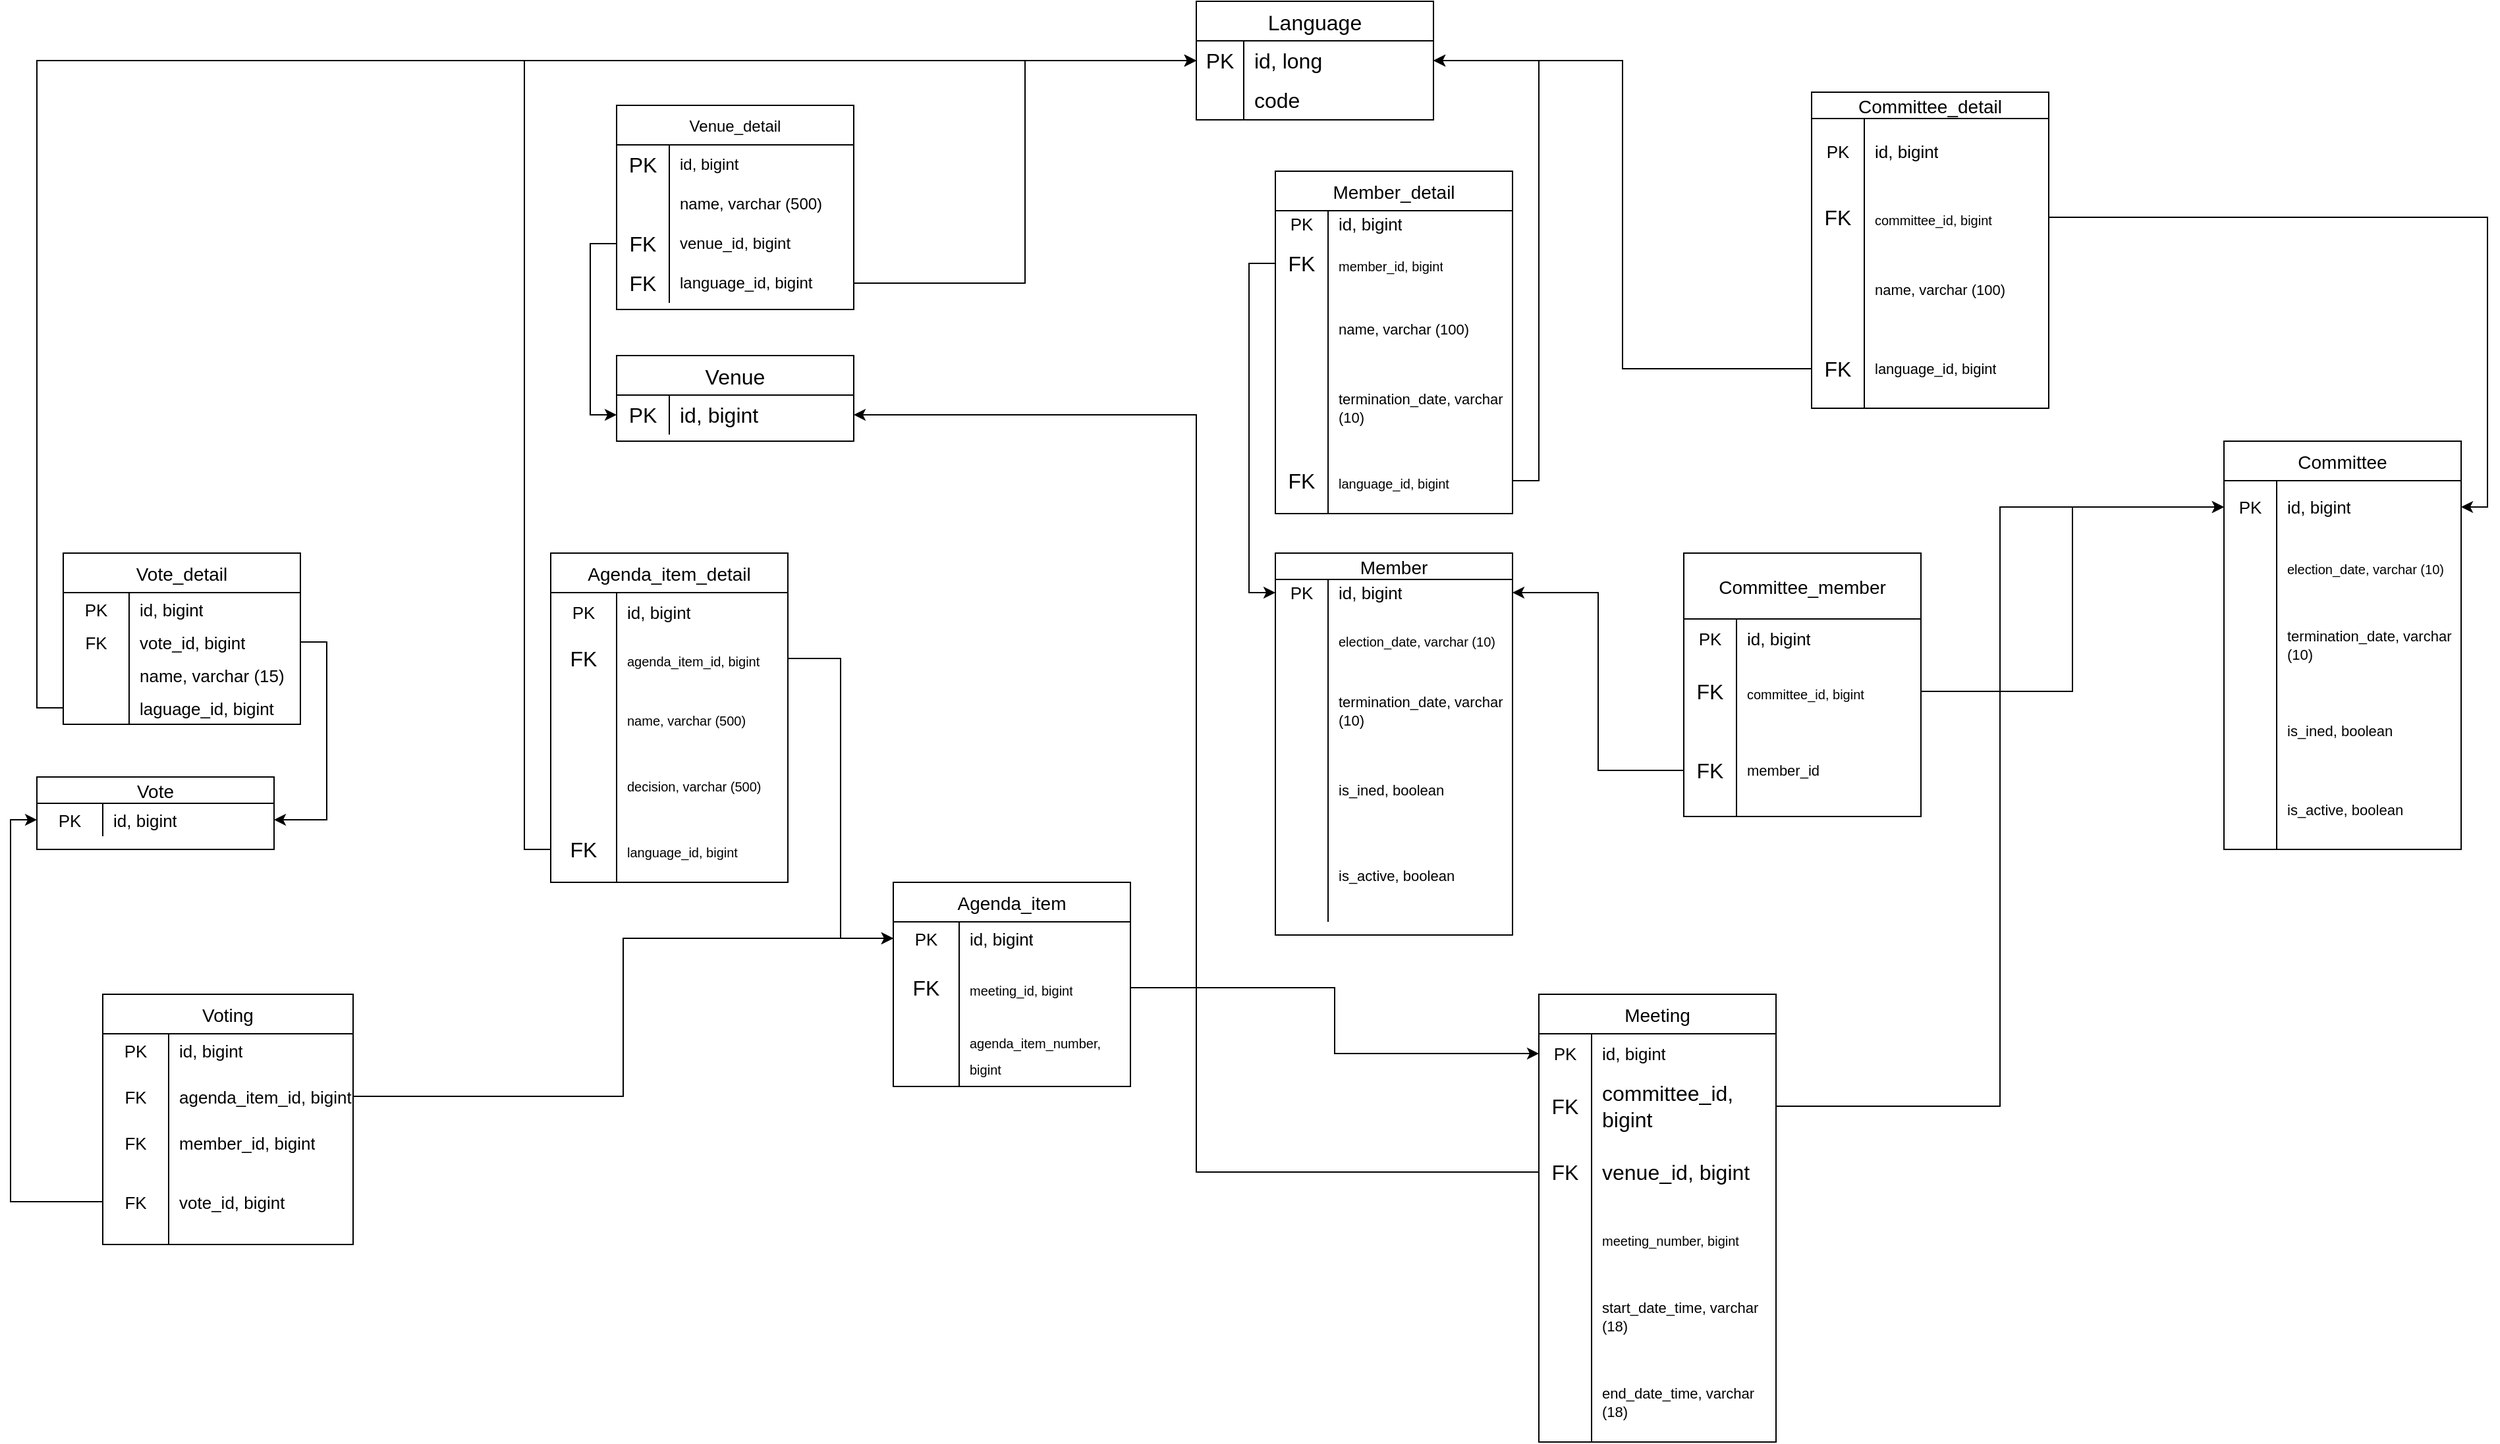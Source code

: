 <mxfile version="22.1.11" type="github">
  <diagram name="Page-1" id="fhl9qEKmKiOmU8zIiURL">
    <mxGraphModel dx="3160" dy="2373" grid="1" gridSize="10" guides="1" tooltips="1" connect="1" arrows="1" fold="1" page="1" pageScale="1" pageWidth="827" pageHeight="1169" math="0" shadow="0">
      <root>
        <mxCell id="0" />
        <mxCell id="1" parent="0" />
        <mxCell id="osZnqqNdlV55n1-GJhpl-6" value="Member" style="shape=table;startSize=20;container=1;collapsible=0;childLayout=tableLayout;fixedRows=1;rowLines=0;fontStyle=0;strokeColor=default;fontSize=14;" vertex="1" parent="1">
          <mxGeometry x="240" y="-750" width="180" height="290" as="geometry" />
        </mxCell>
        <mxCell id="osZnqqNdlV55n1-GJhpl-7" value="" style="shape=tableRow;horizontal=0;startSize=0;swimlaneHead=0;swimlaneBody=0;top=0;left=0;bottom=0;right=0;collapsible=0;dropTarget=0;fillColor=none;points=[[0,0.5],[1,0.5]];portConstraint=eastwest;strokeColor=inherit;fontSize=16;" vertex="1" parent="osZnqqNdlV55n1-GJhpl-6">
          <mxGeometry y="20" width="180" height="20" as="geometry" />
        </mxCell>
        <mxCell id="osZnqqNdlV55n1-GJhpl-8" value="PK" style="shape=partialRectangle;html=1;whiteSpace=wrap;connectable=0;fillColor=none;top=0;left=0;bottom=0;right=0;overflow=hidden;pointerEvents=1;strokeColor=inherit;fontSize=13;" vertex="1" parent="osZnqqNdlV55n1-GJhpl-7">
          <mxGeometry width="40" height="20" as="geometry">
            <mxRectangle width="40" height="20" as="alternateBounds" />
          </mxGeometry>
        </mxCell>
        <mxCell id="osZnqqNdlV55n1-GJhpl-9" value="id, bigint" style="shape=partialRectangle;html=1;whiteSpace=wrap;connectable=0;fillColor=none;top=0;left=0;bottom=0;right=0;align=left;spacingLeft=6;overflow=hidden;strokeColor=inherit;fontSize=13;" vertex="1" parent="osZnqqNdlV55n1-GJhpl-7">
          <mxGeometry x="40" width="140" height="20" as="geometry">
            <mxRectangle width="140" height="20" as="alternateBounds" />
          </mxGeometry>
        </mxCell>
        <mxCell id="osZnqqNdlV55n1-GJhpl-10" value="" style="shape=tableRow;horizontal=0;startSize=0;swimlaneHead=0;swimlaneBody=0;top=0;left=0;bottom=0;right=0;collapsible=0;dropTarget=0;fillColor=none;points=[[0,0.5],[1,0.5]];portConstraint=eastwest;strokeColor=inherit;fontSize=16;" vertex="1" parent="osZnqqNdlV55n1-GJhpl-6">
          <mxGeometry y="40" width="180" height="50" as="geometry" />
        </mxCell>
        <mxCell id="osZnqqNdlV55n1-GJhpl-11" value="" style="shape=partialRectangle;html=1;whiteSpace=wrap;connectable=0;fillColor=none;top=0;left=0;bottom=0;right=0;overflow=hidden;strokeColor=inherit;fontSize=16;" vertex="1" parent="osZnqqNdlV55n1-GJhpl-10">
          <mxGeometry width="40" height="50" as="geometry">
            <mxRectangle width="40" height="50" as="alternateBounds" />
          </mxGeometry>
        </mxCell>
        <mxCell id="osZnqqNdlV55n1-GJhpl-12" value="&lt;font style=&quot;font-size: 10px;&quot;&gt;election_date, varchar (10)&lt;br&gt;&lt;/font&gt;" style="shape=partialRectangle;html=1;whiteSpace=wrap;connectable=0;fillColor=none;top=0;left=0;bottom=0;right=0;align=left;spacingLeft=6;overflow=hidden;strokeColor=inherit;fontSize=16;" vertex="1" parent="osZnqqNdlV55n1-GJhpl-10">
          <mxGeometry x="40" width="140" height="50" as="geometry">
            <mxRectangle width="140" height="50" as="alternateBounds" />
          </mxGeometry>
        </mxCell>
        <mxCell id="osZnqqNdlV55n1-GJhpl-13" value="" style="shape=tableRow;horizontal=0;startSize=0;swimlaneHead=0;swimlaneBody=0;top=0;left=0;bottom=0;right=0;collapsible=0;dropTarget=0;fillColor=none;points=[[0,0.5],[1,0.5]];portConstraint=eastwest;strokeColor=inherit;fontSize=16;" vertex="1" parent="osZnqqNdlV55n1-GJhpl-6">
          <mxGeometry y="90" width="180" height="60" as="geometry" />
        </mxCell>
        <mxCell id="osZnqqNdlV55n1-GJhpl-14" value="" style="shape=partialRectangle;html=1;whiteSpace=wrap;connectable=0;fillColor=none;top=0;left=0;bottom=0;right=0;overflow=hidden;strokeColor=inherit;fontSize=16;" vertex="1" parent="osZnqqNdlV55n1-GJhpl-13">
          <mxGeometry width="40" height="60" as="geometry">
            <mxRectangle width="40" height="60" as="alternateBounds" />
          </mxGeometry>
        </mxCell>
        <mxCell id="osZnqqNdlV55n1-GJhpl-15" value="termination_date, varchar (10)" style="shape=partialRectangle;html=1;whiteSpace=wrap;connectable=0;fillColor=none;top=0;left=0;bottom=0;right=0;align=left;spacingLeft=6;overflow=hidden;strokeColor=inherit;fontSize=11;" vertex="1" parent="osZnqqNdlV55n1-GJhpl-13">
          <mxGeometry x="40" width="140" height="60" as="geometry">
            <mxRectangle width="140" height="60" as="alternateBounds" />
          </mxGeometry>
        </mxCell>
        <mxCell id="osZnqqNdlV55n1-GJhpl-23" value="" style="shape=tableRow;horizontal=0;startSize=0;swimlaneHead=0;swimlaneBody=0;top=0;left=0;bottom=0;right=0;collapsible=0;dropTarget=0;fillColor=none;points=[[0,0.5],[1,0.5]];portConstraint=eastwest;strokeColor=inherit;fontSize=16;" vertex="1" parent="osZnqqNdlV55n1-GJhpl-6">
          <mxGeometry y="150" width="180" height="60" as="geometry" />
        </mxCell>
        <mxCell id="osZnqqNdlV55n1-GJhpl-24" value="" style="shape=partialRectangle;html=1;whiteSpace=wrap;connectable=0;fillColor=none;top=0;left=0;bottom=0;right=0;overflow=hidden;strokeColor=inherit;fontSize=16;" vertex="1" parent="osZnqqNdlV55n1-GJhpl-23">
          <mxGeometry width="40" height="60" as="geometry">
            <mxRectangle width="40" height="60" as="alternateBounds" />
          </mxGeometry>
        </mxCell>
        <mxCell id="osZnqqNdlV55n1-GJhpl-25" value="is_ined, boolean" style="shape=partialRectangle;html=1;whiteSpace=wrap;connectable=0;fillColor=none;top=0;left=0;bottom=0;right=0;align=left;spacingLeft=6;overflow=hidden;strokeColor=inherit;fontSize=11;" vertex="1" parent="osZnqqNdlV55n1-GJhpl-23">
          <mxGeometry x="40" width="140" height="60" as="geometry">
            <mxRectangle width="140" height="60" as="alternateBounds" />
          </mxGeometry>
        </mxCell>
        <mxCell id="osZnqqNdlV55n1-GJhpl-26" value="" style="shape=tableRow;horizontal=0;startSize=0;swimlaneHead=0;swimlaneBody=0;top=0;left=0;bottom=0;right=0;collapsible=0;dropTarget=0;fillColor=none;points=[[0,0.5],[1,0.5]];portConstraint=eastwest;strokeColor=inherit;fontSize=16;" vertex="1" parent="osZnqqNdlV55n1-GJhpl-6">
          <mxGeometry y="210" width="180" height="70" as="geometry" />
        </mxCell>
        <mxCell id="osZnqqNdlV55n1-GJhpl-27" value="" style="shape=partialRectangle;html=1;whiteSpace=wrap;connectable=0;fillColor=none;top=0;left=0;bottom=0;right=0;overflow=hidden;strokeColor=inherit;fontSize=16;" vertex="1" parent="osZnqqNdlV55n1-GJhpl-26">
          <mxGeometry width="40" height="70" as="geometry">
            <mxRectangle width="40" height="70" as="alternateBounds" />
          </mxGeometry>
        </mxCell>
        <mxCell id="osZnqqNdlV55n1-GJhpl-28" value="is_active, boolean" style="shape=partialRectangle;html=1;whiteSpace=wrap;connectable=0;fillColor=none;top=0;left=0;bottom=0;right=0;align=left;spacingLeft=6;overflow=hidden;strokeColor=inherit;fontSize=11;" vertex="1" parent="osZnqqNdlV55n1-GJhpl-26">
          <mxGeometry x="40" width="140" height="70" as="geometry">
            <mxRectangle width="140" height="70" as="alternateBounds" />
          </mxGeometry>
        </mxCell>
        <mxCell id="osZnqqNdlV55n1-GJhpl-20" value="" style="shape=tableRow;horizontal=0;startSize=0;swimlaneHead=0;swimlaneBody=0;top=0;left=0;bottom=0;right=0;collapsible=0;dropTarget=0;fillColor=none;points=[[0,0.5],[1,0.5]];portConstraint=eastwest;strokeColor=inherit;fontSize=16;" vertex="1" parent="1">
          <mxGeometry x="-60" y="-260" width="180" height="30" as="geometry" />
        </mxCell>
        <mxCell id="osZnqqNdlV55n1-GJhpl-21" value="" style="shape=partialRectangle;html=1;whiteSpace=wrap;connectable=0;fillColor=none;top=0;left=0;bottom=0;right=0;overflow=hidden;strokeColor=inherit;fontSize=16;" vertex="1" parent="osZnqqNdlV55n1-GJhpl-20">
          <mxGeometry width="40" height="30" as="geometry">
            <mxRectangle width="40" height="30" as="alternateBounds" />
          </mxGeometry>
        </mxCell>
        <mxCell id="osZnqqNdlV55n1-GJhpl-29" value="Member_detail" style="shape=table;startSize=30;container=1;collapsible=0;childLayout=tableLayout;fixedRows=1;rowLines=0;fontStyle=0;strokeColor=default;fontSize=14;" vertex="1" parent="1">
          <mxGeometry x="240" y="-1040" width="180" height="260.0" as="geometry" />
        </mxCell>
        <mxCell id="osZnqqNdlV55n1-GJhpl-30" value="" style="shape=tableRow;horizontal=0;startSize=0;swimlaneHead=0;swimlaneBody=0;top=0;left=0;bottom=0;right=0;collapsible=0;dropTarget=0;fillColor=none;points=[[0,0.5],[1,0.5]];portConstraint=eastwest;strokeColor=inherit;fontSize=16;" vertex="1" parent="osZnqqNdlV55n1-GJhpl-29">
          <mxGeometry y="30" width="180" height="20" as="geometry" />
        </mxCell>
        <mxCell id="osZnqqNdlV55n1-GJhpl-31" value="PK" style="shape=partialRectangle;html=1;whiteSpace=wrap;connectable=0;fillColor=none;top=0;left=0;bottom=0;right=0;overflow=hidden;pointerEvents=1;strokeColor=inherit;fontSize=13;" vertex="1" parent="osZnqqNdlV55n1-GJhpl-30">
          <mxGeometry width="40" height="20" as="geometry">
            <mxRectangle width="40" height="20" as="alternateBounds" />
          </mxGeometry>
        </mxCell>
        <mxCell id="osZnqqNdlV55n1-GJhpl-32" value="id, bigint" style="shape=partialRectangle;html=1;whiteSpace=wrap;connectable=0;fillColor=none;top=0;left=0;bottom=0;right=0;align=left;spacingLeft=6;overflow=hidden;strokeColor=inherit;fontSize=13;" vertex="1" parent="osZnqqNdlV55n1-GJhpl-30">
          <mxGeometry x="40" width="140" height="20" as="geometry">
            <mxRectangle width="140" height="20" as="alternateBounds" />
          </mxGeometry>
        </mxCell>
        <mxCell id="osZnqqNdlV55n1-GJhpl-33" value="" style="shape=tableRow;horizontal=0;startSize=0;swimlaneHead=0;swimlaneBody=0;top=0;left=0;bottom=0;right=0;collapsible=0;dropTarget=0;fillColor=none;points=[[0,0.5],[1,0.5]];portConstraint=eastwest;strokeColor=inherit;fontSize=16;" vertex="1" parent="osZnqqNdlV55n1-GJhpl-29">
          <mxGeometry y="50" width="180" height="40" as="geometry" />
        </mxCell>
        <mxCell id="osZnqqNdlV55n1-GJhpl-34" value="FK" style="shape=partialRectangle;html=1;whiteSpace=wrap;connectable=0;fillColor=none;top=0;left=0;bottom=0;right=0;overflow=hidden;strokeColor=inherit;fontSize=16;" vertex="1" parent="osZnqqNdlV55n1-GJhpl-33">
          <mxGeometry width="40" height="40" as="geometry">
            <mxRectangle width="40" height="40" as="alternateBounds" />
          </mxGeometry>
        </mxCell>
        <mxCell id="osZnqqNdlV55n1-GJhpl-35" value="&lt;font style=&quot;font-size: 10px;&quot;&gt;member_id, bigint&lt;br&gt;&lt;/font&gt;" style="shape=partialRectangle;html=1;whiteSpace=wrap;connectable=0;fillColor=none;top=0;left=0;bottom=0;right=0;align=left;spacingLeft=6;overflow=hidden;strokeColor=inherit;fontSize=16;" vertex="1" parent="osZnqqNdlV55n1-GJhpl-33">
          <mxGeometry x="40" width="140" height="40" as="geometry">
            <mxRectangle width="140" height="40" as="alternateBounds" />
          </mxGeometry>
        </mxCell>
        <mxCell id="osZnqqNdlV55n1-GJhpl-36" value="" style="shape=tableRow;horizontal=0;startSize=0;swimlaneHead=0;swimlaneBody=0;top=0;left=0;bottom=0;right=0;collapsible=0;dropTarget=0;fillColor=none;points=[[0,0.5],[1,0.5]];portConstraint=eastwest;strokeColor=inherit;fontSize=16;" vertex="1" parent="osZnqqNdlV55n1-GJhpl-29">
          <mxGeometry y="90" width="180" height="60" as="geometry" />
        </mxCell>
        <mxCell id="osZnqqNdlV55n1-GJhpl-37" value="" style="shape=partialRectangle;html=1;whiteSpace=wrap;connectable=0;fillColor=none;top=0;left=0;bottom=0;right=0;overflow=hidden;strokeColor=inherit;fontSize=16;" vertex="1" parent="osZnqqNdlV55n1-GJhpl-36">
          <mxGeometry width="40" height="60" as="geometry">
            <mxRectangle width="40" height="60" as="alternateBounds" />
          </mxGeometry>
        </mxCell>
        <mxCell id="osZnqqNdlV55n1-GJhpl-38" value="name, varchar (100)" style="shape=partialRectangle;html=1;whiteSpace=wrap;connectable=0;fillColor=none;top=0;left=0;bottom=0;right=0;align=left;spacingLeft=6;overflow=hidden;strokeColor=inherit;fontSize=11;" vertex="1" parent="osZnqqNdlV55n1-GJhpl-36">
          <mxGeometry x="40" width="140" height="60" as="geometry">
            <mxRectangle width="140" height="60" as="alternateBounds" />
          </mxGeometry>
        </mxCell>
        <mxCell id="osZnqqNdlV55n1-GJhpl-46" value="" style="shape=tableRow;horizontal=0;startSize=0;swimlaneHead=0;swimlaneBody=0;top=0;left=0;bottom=0;right=0;collapsible=0;dropTarget=0;fillColor=none;points=[[0,0.5],[1,0.5]];portConstraint=eastwest;strokeColor=inherit;fontSize=16;" vertex="1" parent="osZnqqNdlV55n1-GJhpl-29">
          <mxGeometry y="150" width="180" height="60" as="geometry" />
        </mxCell>
        <mxCell id="osZnqqNdlV55n1-GJhpl-47" value="" style="shape=partialRectangle;html=1;whiteSpace=wrap;connectable=0;fillColor=none;top=0;left=0;bottom=0;right=0;overflow=hidden;strokeColor=inherit;fontSize=16;" vertex="1" parent="osZnqqNdlV55n1-GJhpl-46">
          <mxGeometry width="40" height="60" as="geometry">
            <mxRectangle width="40" height="60" as="alternateBounds" />
          </mxGeometry>
        </mxCell>
        <mxCell id="osZnqqNdlV55n1-GJhpl-48" value="termination_date, varchar (10)" style="shape=partialRectangle;html=1;whiteSpace=wrap;connectable=0;fillColor=none;top=0;left=0;bottom=0;right=0;align=left;spacingLeft=6;overflow=hidden;strokeColor=inherit;fontSize=11;" vertex="1" parent="osZnqqNdlV55n1-GJhpl-46">
          <mxGeometry x="40" width="140" height="60" as="geometry">
            <mxRectangle width="140" height="60" as="alternateBounds" />
          </mxGeometry>
        </mxCell>
        <mxCell id="osZnqqNdlV55n1-GJhpl-103" value="" style="shape=tableRow;horizontal=0;startSize=0;swimlaneHead=0;swimlaneBody=0;top=0;left=0;bottom=0;right=0;collapsible=0;dropTarget=0;fillColor=none;points=[[0,0.5],[1,0.5]];portConstraint=eastwest;strokeColor=inherit;fontSize=16;" vertex="1" parent="osZnqqNdlV55n1-GJhpl-29">
          <mxGeometry y="210" width="180" height="50" as="geometry" />
        </mxCell>
        <mxCell id="osZnqqNdlV55n1-GJhpl-104" value="FK" style="shape=partialRectangle;html=1;whiteSpace=wrap;connectable=0;fillColor=none;top=0;left=0;bottom=0;right=0;overflow=hidden;strokeColor=inherit;fontSize=16;" vertex="1" parent="osZnqqNdlV55n1-GJhpl-103">
          <mxGeometry width="40" height="50" as="geometry">
            <mxRectangle width="40" height="50" as="alternateBounds" />
          </mxGeometry>
        </mxCell>
        <mxCell id="osZnqqNdlV55n1-GJhpl-105" value="&lt;font style=&quot;font-size: 10px;&quot;&gt;language_id, bigint&lt;br&gt;&lt;/font&gt;" style="shape=partialRectangle;html=1;whiteSpace=wrap;connectable=0;fillColor=none;top=0;left=0;bottom=0;right=0;align=left;spacingLeft=6;overflow=hidden;strokeColor=inherit;fontSize=16;" vertex="1" parent="osZnqqNdlV55n1-GJhpl-103">
          <mxGeometry x="40" width="140" height="50" as="geometry">
            <mxRectangle width="140" height="50" as="alternateBounds" />
          </mxGeometry>
        </mxCell>
        <mxCell id="osZnqqNdlV55n1-GJhpl-53" style="edgeStyle=orthogonalEdgeStyle;rounded=0;orthogonalLoop=1;jettySize=auto;html=1;exitX=0;exitY=0.5;exitDx=0;exitDy=0;entryX=0;entryY=0.5;entryDx=0;entryDy=0;" edge="1" parent="1" source="osZnqqNdlV55n1-GJhpl-33" target="osZnqqNdlV55n1-GJhpl-7">
          <mxGeometry relative="1" as="geometry" />
        </mxCell>
        <mxCell id="osZnqqNdlV55n1-GJhpl-54" value="Committee" style="shape=table;startSize=30;container=1;collapsible=0;childLayout=tableLayout;fixedRows=1;rowLines=0;fontStyle=0;strokeColor=default;fontSize=14;" vertex="1" parent="1">
          <mxGeometry x="960" y="-835" width="180" height="310" as="geometry" />
        </mxCell>
        <mxCell id="osZnqqNdlV55n1-GJhpl-55" value="" style="shape=tableRow;horizontal=0;startSize=0;swimlaneHead=0;swimlaneBody=0;top=0;left=0;bottom=0;right=0;collapsible=0;dropTarget=0;fillColor=none;points=[[0,0.5],[1,0.5]];portConstraint=eastwest;strokeColor=inherit;fontSize=16;" vertex="1" parent="osZnqqNdlV55n1-GJhpl-54">
          <mxGeometry y="30" width="180" height="40" as="geometry" />
        </mxCell>
        <mxCell id="osZnqqNdlV55n1-GJhpl-56" value="PK" style="shape=partialRectangle;html=1;whiteSpace=wrap;connectable=0;fillColor=none;top=0;left=0;bottom=0;right=0;overflow=hidden;pointerEvents=1;strokeColor=inherit;fontSize=13;" vertex="1" parent="osZnqqNdlV55n1-GJhpl-55">
          <mxGeometry width="40" height="40" as="geometry">
            <mxRectangle width="40" height="40" as="alternateBounds" />
          </mxGeometry>
        </mxCell>
        <mxCell id="osZnqqNdlV55n1-GJhpl-57" value="id, bigint" style="shape=partialRectangle;html=1;whiteSpace=wrap;connectable=0;fillColor=none;top=0;left=0;bottom=0;right=0;align=left;spacingLeft=6;overflow=hidden;strokeColor=inherit;fontSize=13;" vertex="1" parent="osZnqqNdlV55n1-GJhpl-55">
          <mxGeometry x="40" width="140" height="40" as="geometry">
            <mxRectangle width="140" height="40" as="alternateBounds" />
          </mxGeometry>
        </mxCell>
        <mxCell id="osZnqqNdlV55n1-GJhpl-58" value="" style="shape=tableRow;horizontal=0;startSize=0;swimlaneHead=0;swimlaneBody=0;top=0;left=0;bottom=0;right=0;collapsible=0;dropTarget=0;fillColor=none;points=[[0,0.5],[1,0.5]];portConstraint=eastwest;strokeColor=inherit;fontSize=16;" vertex="1" parent="osZnqqNdlV55n1-GJhpl-54">
          <mxGeometry y="70" width="180" height="50" as="geometry" />
        </mxCell>
        <mxCell id="osZnqqNdlV55n1-GJhpl-59" value="" style="shape=partialRectangle;html=1;whiteSpace=wrap;connectable=0;fillColor=none;top=0;left=0;bottom=0;right=0;overflow=hidden;strokeColor=inherit;fontSize=16;" vertex="1" parent="osZnqqNdlV55n1-GJhpl-58">
          <mxGeometry width="40" height="50" as="geometry">
            <mxRectangle width="40" height="50" as="alternateBounds" />
          </mxGeometry>
        </mxCell>
        <mxCell id="osZnqqNdlV55n1-GJhpl-60" value="&lt;font style=&quot;font-size: 10px;&quot;&gt;election_date, varchar (10)&lt;br&gt;&lt;/font&gt;" style="shape=partialRectangle;html=1;whiteSpace=wrap;connectable=0;fillColor=none;top=0;left=0;bottom=0;right=0;align=left;spacingLeft=6;overflow=hidden;strokeColor=inherit;fontSize=16;" vertex="1" parent="osZnqqNdlV55n1-GJhpl-58">
          <mxGeometry x="40" width="140" height="50" as="geometry">
            <mxRectangle width="140" height="50" as="alternateBounds" />
          </mxGeometry>
        </mxCell>
        <mxCell id="osZnqqNdlV55n1-GJhpl-61" value="" style="shape=tableRow;horizontal=0;startSize=0;swimlaneHead=0;swimlaneBody=0;top=0;left=0;bottom=0;right=0;collapsible=0;dropTarget=0;fillColor=none;points=[[0,0.5],[1,0.5]];portConstraint=eastwest;strokeColor=inherit;fontSize=16;" vertex="1" parent="osZnqqNdlV55n1-GJhpl-54">
          <mxGeometry y="120" width="180" height="70" as="geometry" />
        </mxCell>
        <mxCell id="osZnqqNdlV55n1-GJhpl-62" value="" style="shape=partialRectangle;html=1;whiteSpace=wrap;connectable=0;fillColor=none;top=0;left=0;bottom=0;right=0;overflow=hidden;strokeColor=inherit;fontSize=16;" vertex="1" parent="osZnqqNdlV55n1-GJhpl-61">
          <mxGeometry width="40" height="70" as="geometry">
            <mxRectangle width="40" height="70" as="alternateBounds" />
          </mxGeometry>
        </mxCell>
        <mxCell id="osZnqqNdlV55n1-GJhpl-63" value="termination_date, varchar (10)" style="shape=partialRectangle;html=1;whiteSpace=wrap;connectable=0;fillColor=none;top=0;left=0;bottom=0;right=0;align=left;spacingLeft=6;overflow=hidden;strokeColor=inherit;fontSize=11;" vertex="1" parent="osZnqqNdlV55n1-GJhpl-61">
          <mxGeometry x="40" width="140" height="70" as="geometry">
            <mxRectangle width="140" height="70" as="alternateBounds" />
          </mxGeometry>
        </mxCell>
        <mxCell id="osZnqqNdlV55n1-GJhpl-64" value="" style="shape=tableRow;horizontal=0;startSize=0;swimlaneHead=0;swimlaneBody=0;top=0;left=0;bottom=0;right=0;collapsible=0;dropTarget=0;fillColor=none;points=[[0,0.5],[1,0.5]];portConstraint=eastwest;strokeColor=inherit;fontSize=16;" vertex="1" parent="osZnqqNdlV55n1-GJhpl-54">
          <mxGeometry y="190" width="180" height="60" as="geometry" />
        </mxCell>
        <mxCell id="osZnqqNdlV55n1-GJhpl-65" value="" style="shape=partialRectangle;html=1;whiteSpace=wrap;connectable=0;fillColor=none;top=0;left=0;bottom=0;right=0;overflow=hidden;strokeColor=inherit;fontSize=16;" vertex="1" parent="osZnqqNdlV55n1-GJhpl-64">
          <mxGeometry width="40" height="60" as="geometry">
            <mxRectangle width="40" height="60" as="alternateBounds" />
          </mxGeometry>
        </mxCell>
        <mxCell id="osZnqqNdlV55n1-GJhpl-66" value="is_ined, boolean" style="shape=partialRectangle;html=1;whiteSpace=wrap;connectable=0;fillColor=none;top=0;left=0;bottom=0;right=0;align=left;spacingLeft=6;overflow=hidden;strokeColor=inherit;fontSize=11;" vertex="1" parent="osZnqqNdlV55n1-GJhpl-64">
          <mxGeometry x="40" width="140" height="60" as="geometry">
            <mxRectangle width="140" height="60" as="alternateBounds" />
          </mxGeometry>
        </mxCell>
        <mxCell id="osZnqqNdlV55n1-GJhpl-67" value="" style="shape=tableRow;horizontal=0;startSize=0;swimlaneHead=0;swimlaneBody=0;top=0;left=0;bottom=0;right=0;collapsible=0;dropTarget=0;fillColor=none;points=[[0,0.5],[1,0.5]];portConstraint=eastwest;strokeColor=inherit;fontSize=16;" vertex="1" parent="osZnqqNdlV55n1-GJhpl-54">
          <mxGeometry y="250" width="180" height="60" as="geometry" />
        </mxCell>
        <mxCell id="osZnqqNdlV55n1-GJhpl-68" value="" style="shape=partialRectangle;html=1;whiteSpace=wrap;connectable=0;fillColor=none;top=0;left=0;bottom=0;right=0;overflow=hidden;strokeColor=inherit;fontSize=16;" vertex="1" parent="osZnqqNdlV55n1-GJhpl-67">
          <mxGeometry width="40" height="60" as="geometry">
            <mxRectangle width="40" height="60" as="alternateBounds" />
          </mxGeometry>
        </mxCell>
        <mxCell id="osZnqqNdlV55n1-GJhpl-69" value="is_active, boolean" style="shape=partialRectangle;html=1;whiteSpace=wrap;connectable=0;fillColor=none;top=0;left=0;bottom=0;right=0;align=left;spacingLeft=6;overflow=hidden;strokeColor=inherit;fontSize=11;" vertex="1" parent="osZnqqNdlV55n1-GJhpl-67">
          <mxGeometry x="40" width="140" height="60" as="geometry">
            <mxRectangle width="140" height="60" as="alternateBounds" />
          </mxGeometry>
        </mxCell>
        <mxCell id="osZnqqNdlV55n1-GJhpl-70" value="Committee_detail" style="shape=table;startSize=20;container=1;collapsible=0;childLayout=tableLayout;fixedRows=1;rowLines=0;fontStyle=0;strokeColor=default;fontSize=14;" vertex="1" parent="1">
          <mxGeometry x="647" y="-1100" width="180" height="240" as="geometry" />
        </mxCell>
        <mxCell id="osZnqqNdlV55n1-GJhpl-71" value="" style="shape=tableRow;horizontal=0;startSize=0;swimlaneHead=0;swimlaneBody=0;top=0;left=0;bottom=0;right=0;collapsible=0;dropTarget=0;fillColor=none;points=[[0,0.5],[1,0.5]];portConstraint=eastwest;strokeColor=inherit;fontSize=16;" vertex="1" parent="osZnqqNdlV55n1-GJhpl-70">
          <mxGeometry y="20" width="180" height="50" as="geometry" />
        </mxCell>
        <mxCell id="osZnqqNdlV55n1-GJhpl-72" value="PK" style="shape=partialRectangle;html=1;whiteSpace=wrap;connectable=0;fillColor=none;top=0;left=0;bottom=0;right=0;overflow=hidden;pointerEvents=1;strokeColor=inherit;fontSize=13;" vertex="1" parent="osZnqqNdlV55n1-GJhpl-71">
          <mxGeometry width="40" height="50" as="geometry">
            <mxRectangle width="40" height="50" as="alternateBounds" />
          </mxGeometry>
        </mxCell>
        <mxCell id="osZnqqNdlV55n1-GJhpl-73" value="id, bigint" style="shape=partialRectangle;html=1;whiteSpace=wrap;connectable=0;fillColor=none;top=0;left=0;bottom=0;right=0;align=left;spacingLeft=6;overflow=hidden;strokeColor=inherit;fontSize=13;" vertex="1" parent="osZnqqNdlV55n1-GJhpl-71">
          <mxGeometry x="40" width="140" height="50" as="geometry">
            <mxRectangle width="140" height="50" as="alternateBounds" />
          </mxGeometry>
        </mxCell>
        <mxCell id="osZnqqNdlV55n1-GJhpl-74" value="" style="shape=tableRow;horizontal=0;startSize=0;swimlaneHead=0;swimlaneBody=0;top=0;left=0;bottom=0;right=0;collapsible=0;dropTarget=0;fillColor=none;points=[[0,0.5],[1,0.5]];portConstraint=eastwest;strokeColor=inherit;fontSize=16;" vertex="1" parent="osZnqqNdlV55n1-GJhpl-70">
          <mxGeometry y="70" width="180" height="50" as="geometry" />
        </mxCell>
        <mxCell id="osZnqqNdlV55n1-GJhpl-75" value="FK" style="shape=partialRectangle;html=1;whiteSpace=wrap;connectable=0;fillColor=none;top=0;left=0;bottom=0;right=0;overflow=hidden;strokeColor=inherit;fontSize=16;" vertex="1" parent="osZnqqNdlV55n1-GJhpl-74">
          <mxGeometry width="40" height="50" as="geometry">
            <mxRectangle width="40" height="50" as="alternateBounds" />
          </mxGeometry>
        </mxCell>
        <mxCell id="osZnqqNdlV55n1-GJhpl-76" value="&lt;font style=&quot;font-size: 10px;&quot;&gt;committee_id, bigint&lt;br&gt;&lt;/font&gt;" style="shape=partialRectangle;html=1;whiteSpace=wrap;connectable=0;fillColor=none;top=0;left=0;bottom=0;right=0;align=left;spacingLeft=6;overflow=hidden;strokeColor=inherit;fontSize=16;" vertex="1" parent="osZnqqNdlV55n1-GJhpl-74">
          <mxGeometry x="40" width="140" height="50" as="geometry">
            <mxRectangle width="140" height="50" as="alternateBounds" />
          </mxGeometry>
        </mxCell>
        <mxCell id="osZnqqNdlV55n1-GJhpl-77" value="" style="shape=tableRow;horizontal=0;startSize=0;swimlaneHead=0;swimlaneBody=0;top=0;left=0;bottom=0;right=0;collapsible=0;dropTarget=0;fillColor=none;points=[[0,0.5],[1,0.5]];portConstraint=eastwest;strokeColor=inherit;fontSize=16;" vertex="1" parent="osZnqqNdlV55n1-GJhpl-70">
          <mxGeometry y="120" width="180" height="60" as="geometry" />
        </mxCell>
        <mxCell id="osZnqqNdlV55n1-GJhpl-78" value="" style="shape=partialRectangle;html=1;whiteSpace=wrap;connectable=0;fillColor=none;top=0;left=0;bottom=0;right=0;overflow=hidden;strokeColor=inherit;fontSize=16;" vertex="1" parent="osZnqqNdlV55n1-GJhpl-77">
          <mxGeometry width="40" height="60" as="geometry">
            <mxRectangle width="40" height="60" as="alternateBounds" />
          </mxGeometry>
        </mxCell>
        <mxCell id="osZnqqNdlV55n1-GJhpl-79" value="name, varchar (100)" style="shape=partialRectangle;html=1;whiteSpace=wrap;connectable=0;fillColor=none;top=0;left=0;bottom=0;right=0;align=left;spacingLeft=6;overflow=hidden;strokeColor=inherit;fontSize=11;" vertex="1" parent="osZnqqNdlV55n1-GJhpl-77">
          <mxGeometry x="40" width="140" height="60" as="geometry">
            <mxRectangle width="140" height="60" as="alternateBounds" />
          </mxGeometry>
        </mxCell>
        <mxCell id="osZnqqNdlV55n1-GJhpl-80" value="" style="shape=tableRow;horizontal=0;startSize=0;swimlaneHead=0;swimlaneBody=0;top=0;left=0;bottom=0;right=0;collapsible=0;dropTarget=0;fillColor=none;points=[[0,0.5],[1,0.5]];portConstraint=eastwest;strokeColor=inherit;fontSize=16;" vertex="1" parent="osZnqqNdlV55n1-GJhpl-70">
          <mxGeometry y="180" width="180" height="60" as="geometry" />
        </mxCell>
        <mxCell id="osZnqqNdlV55n1-GJhpl-81" value="FK" style="shape=partialRectangle;html=1;whiteSpace=wrap;connectable=0;fillColor=none;top=0;left=0;bottom=0;right=0;overflow=hidden;strokeColor=inherit;fontSize=16;" vertex="1" parent="osZnqqNdlV55n1-GJhpl-80">
          <mxGeometry width="40" height="60" as="geometry">
            <mxRectangle width="40" height="60" as="alternateBounds" />
          </mxGeometry>
        </mxCell>
        <mxCell id="osZnqqNdlV55n1-GJhpl-82" value="language_id, bigint" style="shape=partialRectangle;html=1;whiteSpace=wrap;connectable=0;fillColor=none;top=0;left=0;bottom=0;right=0;align=left;spacingLeft=6;overflow=hidden;strokeColor=inherit;fontSize=11;" vertex="1" parent="osZnqqNdlV55n1-GJhpl-80">
          <mxGeometry x="40" width="140" height="60" as="geometry">
            <mxRectangle width="140" height="60" as="alternateBounds" />
          </mxGeometry>
        </mxCell>
        <mxCell id="osZnqqNdlV55n1-GJhpl-92" value="Language" style="shape=table;startSize=30;container=1;collapsible=0;childLayout=tableLayout;fixedRows=1;rowLines=0;fontStyle=0;strokeColor=default;fontSize=16;" vertex="1" parent="1">
          <mxGeometry x="180" y="-1169" width="180" height="90" as="geometry" />
        </mxCell>
        <mxCell id="osZnqqNdlV55n1-GJhpl-93" value="" style="shape=tableRow;horizontal=0;startSize=0;swimlaneHead=0;swimlaneBody=0;top=0;left=0;bottom=0;right=0;collapsible=0;dropTarget=0;fillColor=none;points=[[0,0.5],[1,0.5]];portConstraint=eastwest;strokeColor=inherit;fontSize=16;" vertex="1" parent="osZnqqNdlV55n1-GJhpl-92">
          <mxGeometry y="30" width="180" height="30" as="geometry" />
        </mxCell>
        <mxCell id="osZnqqNdlV55n1-GJhpl-94" value="PK" style="shape=partialRectangle;html=1;whiteSpace=wrap;connectable=0;fillColor=none;top=0;left=0;bottom=0;right=0;overflow=hidden;pointerEvents=1;strokeColor=inherit;fontSize=16;" vertex="1" parent="osZnqqNdlV55n1-GJhpl-93">
          <mxGeometry width="36" height="30" as="geometry">
            <mxRectangle width="36" height="30" as="alternateBounds" />
          </mxGeometry>
        </mxCell>
        <mxCell id="osZnqqNdlV55n1-GJhpl-95" value="id, long" style="shape=partialRectangle;html=1;whiteSpace=wrap;connectable=0;fillColor=none;top=0;left=0;bottom=0;right=0;align=left;spacingLeft=6;overflow=hidden;strokeColor=inherit;fontSize=16;" vertex="1" parent="osZnqqNdlV55n1-GJhpl-93">
          <mxGeometry x="36" width="144" height="30" as="geometry">
            <mxRectangle width="144" height="30" as="alternateBounds" />
          </mxGeometry>
        </mxCell>
        <mxCell id="osZnqqNdlV55n1-GJhpl-96" value="" style="shape=tableRow;horizontal=0;startSize=0;swimlaneHead=0;swimlaneBody=0;top=0;left=0;bottom=0;right=0;collapsible=0;dropTarget=0;fillColor=none;points=[[0,0.5],[1,0.5]];portConstraint=eastwest;strokeColor=inherit;fontSize=16;" vertex="1" parent="osZnqqNdlV55n1-GJhpl-92">
          <mxGeometry y="60" width="180" height="30" as="geometry" />
        </mxCell>
        <mxCell id="osZnqqNdlV55n1-GJhpl-97" value="" style="shape=partialRectangle;html=1;whiteSpace=wrap;connectable=0;fillColor=none;top=0;left=0;bottom=0;right=0;overflow=hidden;strokeColor=inherit;fontSize=16;" vertex="1" parent="osZnqqNdlV55n1-GJhpl-96">
          <mxGeometry width="36" height="30" as="geometry">
            <mxRectangle width="36" height="30" as="alternateBounds" />
          </mxGeometry>
        </mxCell>
        <mxCell id="osZnqqNdlV55n1-GJhpl-98" value="code" style="shape=partialRectangle;html=1;whiteSpace=wrap;connectable=0;fillColor=none;top=0;left=0;bottom=0;right=0;align=left;spacingLeft=6;overflow=hidden;strokeColor=inherit;fontSize=16;" vertex="1" parent="osZnqqNdlV55n1-GJhpl-96">
          <mxGeometry x="36" width="144" height="30" as="geometry">
            <mxRectangle width="144" height="30" as="alternateBounds" />
          </mxGeometry>
        </mxCell>
        <mxCell id="osZnqqNdlV55n1-GJhpl-106" style="edgeStyle=orthogonalEdgeStyle;rounded=0;orthogonalLoop=1;jettySize=auto;html=1;exitX=1;exitY=0.5;exitDx=0;exitDy=0;" edge="1" parent="1" source="osZnqqNdlV55n1-GJhpl-103" target="osZnqqNdlV55n1-GJhpl-93">
          <mxGeometry relative="1" as="geometry" />
        </mxCell>
        <mxCell id="osZnqqNdlV55n1-GJhpl-156" value="Venue" style="shape=table;startSize=30;container=1;collapsible=0;childLayout=tableLayout;fixedRows=1;rowLines=0;fontStyle=0;strokeColor=default;fontSize=16;" vertex="1" parent="1">
          <mxGeometry x="-260" y="-900" width="180" height="65" as="geometry" />
        </mxCell>
        <mxCell id="osZnqqNdlV55n1-GJhpl-157" value="" style="shape=tableRow;horizontal=0;startSize=0;swimlaneHead=0;swimlaneBody=0;top=0;left=0;bottom=0;right=0;collapsible=0;dropTarget=0;fillColor=none;points=[[0,0.5],[1,0.5]];portConstraint=eastwest;strokeColor=inherit;fontSize=16;" vertex="1" parent="osZnqqNdlV55n1-GJhpl-156">
          <mxGeometry y="30" width="180" height="30" as="geometry" />
        </mxCell>
        <mxCell id="osZnqqNdlV55n1-GJhpl-158" value="PK" style="shape=partialRectangle;html=1;whiteSpace=wrap;connectable=0;fillColor=none;top=0;left=0;bottom=0;right=0;overflow=hidden;pointerEvents=1;strokeColor=inherit;fontSize=16;" vertex="1" parent="osZnqqNdlV55n1-GJhpl-157">
          <mxGeometry width="40" height="30" as="geometry">
            <mxRectangle width="40" height="30" as="alternateBounds" />
          </mxGeometry>
        </mxCell>
        <mxCell id="osZnqqNdlV55n1-GJhpl-159" value="id, bigint" style="shape=partialRectangle;html=1;whiteSpace=wrap;connectable=0;fillColor=none;top=0;left=0;bottom=0;right=0;align=left;spacingLeft=6;overflow=hidden;strokeColor=inherit;fontSize=16;" vertex="1" parent="osZnqqNdlV55n1-GJhpl-157">
          <mxGeometry x="40" width="140" height="30" as="geometry">
            <mxRectangle width="140" height="30" as="alternateBounds" />
          </mxGeometry>
        </mxCell>
        <mxCell id="osZnqqNdlV55n1-GJhpl-166" value="Venue_detail" style="shape=table;startSize=30;container=1;collapsible=0;childLayout=tableLayout;fixedRows=1;rowLines=0;fontStyle=0;strokeColor=default;fontSize=12;" vertex="1" parent="1">
          <mxGeometry x="-260" y="-1090" width="180" height="155" as="geometry" />
        </mxCell>
        <mxCell id="osZnqqNdlV55n1-GJhpl-167" value="" style="shape=tableRow;horizontal=0;startSize=0;swimlaneHead=0;swimlaneBody=0;top=0;left=0;bottom=0;right=0;collapsible=0;dropTarget=0;fillColor=none;points=[[0,0.5],[1,0.5]];portConstraint=eastwest;strokeColor=inherit;fontSize=16;" vertex="1" parent="osZnqqNdlV55n1-GJhpl-166">
          <mxGeometry y="30" width="180" height="30" as="geometry" />
        </mxCell>
        <mxCell id="osZnqqNdlV55n1-GJhpl-168" value="PK" style="shape=partialRectangle;html=1;whiteSpace=wrap;connectable=0;fillColor=none;top=0;left=0;bottom=0;right=0;overflow=hidden;pointerEvents=1;strokeColor=inherit;fontSize=16;" vertex="1" parent="osZnqqNdlV55n1-GJhpl-167">
          <mxGeometry width="40" height="30" as="geometry">
            <mxRectangle width="40" height="30" as="alternateBounds" />
          </mxGeometry>
        </mxCell>
        <mxCell id="osZnqqNdlV55n1-GJhpl-169" value="id, bigint" style="shape=partialRectangle;html=1;whiteSpace=wrap;connectable=0;fillColor=none;top=0;left=0;bottom=0;right=0;align=left;spacingLeft=6;overflow=hidden;strokeColor=inherit;fontSize=12;" vertex="1" parent="osZnqqNdlV55n1-GJhpl-167">
          <mxGeometry x="40" width="140" height="30" as="geometry">
            <mxRectangle width="140" height="30" as="alternateBounds" />
          </mxGeometry>
        </mxCell>
        <mxCell id="osZnqqNdlV55n1-GJhpl-170" value="" style="shape=tableRow;horizontal=0;startSize=0;swimlaneHead=0;swimlaneBody=0;top=0;left=0;bottom=0;right=0;collapsible=0;dropTarget=0;fillColor=none;points=[[0,0.5],[1,0.5]];portConstraint=eastwest;strokeColor=inherit;fontSize=16;" vertex="1" parent="osZnqqNdlV55n1-GJhpl-166">
          <mxGeometry y="60" width="180" height="30" as="geometry" />
        </mxCell>
        <mxCell id="osZnqqNdlV55n1-GJhpl-171" value="" style="shape=partialRectangle;html=1;whiteSpace=wrap;connectable=0;fillColor=none;top=0;left=0;bottom=0;right=0;overflow=hidden;pointerEvents=1;strokeColor=inherit;fontSize=16;" vertex="1" parent="osZnqqNdlV55n1-GJhpl-170">
          <mxGeometry width="40" height="30" as="geometry">
            <mxRectangle width="40" height="30" as="alternateBounds" />
          </mxGeometry>
        </mxCell>
        <mxCell id="osZnqqNdlV55n1-GJhpl-172" value="name, varchar (500)" style="shape=partialRectangle;html=1;whiteSpace=wrap;connectable=0;fillColor=none;top=0;left=0;bottom=0;right=0;align=left;spacingLeft=6;overflow=hidden;strokeColor=inherit;fontSize=12;" vertex="1" parent="osZnqqNdlV55n1-GJhpl-170">
          <mxGeometry x="40" width="140" height="30" as="geometry">
            <mxRectangle width="140" height="30" as="alternateBounds" />
          </mxGeometry>
        </mxCell>
        <mxCell id="osZnqqNdlV55n1-GJhpl-173" value="" style="shape=tableRow;horizontal=0;startSize=0;swimlaneHead=0;swimlaneBody=0;top=0;left=0;bottom=0;right=0;collapsible=0;dropTarget=0;fillColor=none;points=[[0,0.5],[1,0.5]];portConstraint=eastwest;strokeColor=inherit;fontSize=16;" vertex="1" parent="osZnqqNdlV55n1-GJhpl-166">
          <mxGeometry y="90" width="180" height="30" as="geometry" />
        </mxCell>
        <mxCell id="osZnqqNdlV55n1-GJhpl-174" value="FK" style="shape=partialRectangle;html=1;whiteSpace=wrap;connectable=0;fillColor=none;top=0;left=0;bottom=0;right=0;overflow=hidden;pointerEvents=1;strokeColor=inherit;fontSize=16;" vertex="1" parent="osZnqqNdlV55n1-GJhpl-173">
          <mxGeometry width="40" height="30" as="geometry">
            <mxRectangle width="40" height="30" as="alternateBounds" />
          </mxGeometry>
        </mxCell>
        <mxCell id="osZnqqNdlV55n1-GJhpl-175" value="venue_id, bigint" style="shape=partialRectangle;html=1;whiteSpace=wrap;connectable=0;fillColor=none;top=0;left=0;bottom=0;right=0;align=left;spacingLeft=6;overflow=hidden;strokeColor=inherit;fontSize=12;" vertex="1" parent="osZnqqNdlV55n1-GJhpl-173">
          <mxGeometry x="40" width="140" height="30" as="geometry">
            <mxRectangle width="140" height="30" as="alternateBounds" />
          </mxGeometry>
        </mxCell>
        <mxCell id="osZnqqNdlV55n1-GJhpl-181" value="" style="shape=tableRow;horizontal=0;startSize=0;swimlaneHead=0;swimlaneBody=0;top=0;left=0;bottom=0;right=0;collapsible=0;dropTarget=0;fillColor=none;points=[[0,0.5],[1,0.5]];portConstraint=eastwest;strokeColor=inherit;fontSize=16;" vertex="1" parent="osZnqqNdlV55n1-GJhpl-166">
          <mxGeometry y="120" width="180" height="30" as="geometry" />
        </mxCell>
        <mxCell id="osZnqqNdlV55n1-GJhpl-182" value="FK" style="shape=partialRectangle;html=1;whiteSpace=wrap;connectable=0;fillColor=none;top=0;left=0;bottom=0;right=0;overflow=hidden;pointerEvents=1;strokeColor=inherit;fontSize=16;" vertex="1" parent="osZnqqNdlV55n1-GJhpl-181">
          <mxGeometry width="40" height="30" as="geometry">
            <mxRectangle width="40" height="30" as="alternateBounds" />
          </mxGeometry>
        </mxCell>
        <mxCell id="osZnqqNdlV55n1-GJhpl-183" value="language_id, bigint" style="shape=partialRectangle;html=1;whiteSpace=wrap;connectable=0;fillColor=none;top=0;left=0;bottom=0;right=0;align=left;spacingLeft=6;overflow=hidden;strokeColor=inherit;fontSize=12;" vertex="1" parent="osZnqqNdlV55n1-GJhpl-181">
          <mxGeometry x="40" width="140" height="30" as="geometry">
            <mxRectangle width="140" height="30" as="alternateBounds" />
          </mxGeometry>
        </mxCell>
        <mxCell id="osZnqqNdlV55n1-GJhpl-176" style="edgeStyle=orthogonalEdgeStyle;rounded=0;orthogonalLoop=1;jettySize=auto;html=1;exitX=0;exitY=0.5;exitDx=0;exitDy=0;entryX=0;entryY=0.5;entryDx=0;entryDy=0;" edge="1" parent="1" source="osZnqqNdlV55n1-GJhpl-173" target="osZnqqNdlV55n1-GJhpl-157">
          <mxGeometry relative="1" as="geometry" />
        </mxCell>
        <mxCell id="osZnqqNdlV55n1-GJhpl-186" value="Agenda_item" style="shape=table;startSize=30;container=1;collapsible=0;childLayout=tableLayout;fixedRows=1;rowLines=0;fontStyle=0;strokeColor=default;fontSize=14;" vertex="1" parent="1">
          <mxGeometry x="-50" y="-500" width="180" height="155" as="geometry" />
        </mxCell>
        <mxCell id="osZnqqNdlV55n1-GJhpl-187" value="" style="shape=tableRow;horizontal=0;startSize=0;swimlaneHead=0;swimlaneBody=0;top=0;left=0;bottom=0;right=0;collapsible=0;dropTarget=0;fillColor=none;points=[[0,0.5],[1,0.5]];portConstraint=eastwest;strokeColor=inherit;fontSize=16;" vertex="1" parent="osZnqqNdlV55n1-GJhpl-186">
          <mxGeometry y="30" width="180" height="25" as="geometry" />
        </mxCell>
        <mxCell id="osZnqqNdlV55n1-GJhpl-188" value="PK" style="shape=partialRectangle;html=1;whiteSpace=wrap;connectable=0;fillColor=none;top=0;left=0;bottom=0;right=0;overflow=hidden;pointerEvents=1;strokeColor=inherit;fontSize=13;" vertex="1" parent="osZnqqNdlV55n1-GJhpl-187">
          <mxGeometry width="50" height="25" as="geometry">
            <mxRectangle width="50" height="25" as="alternateBounds" />
          </mxGeometry>
        </mxCell>
        <mxCell id="osZnqqNdlV55n1-GJhpl-189" value="id, bigint" style="shape=partialRectangle;html=1;whiteSpace=wrap;connectable=0;fillColor=none;top=0;left=0;bottom=0;right=0;align=left;spacingLeft=6;overflow=hidden;strokeColor=inherit;fontSize=13;" vertex="1" parent="osZnqqNdlV55n1-GJhpl-187">
          <mxGeometry x="50" width="130" height="25" as="geometry">
            <mxRectangle width="130" height="25" as="alternateBounds" />
          </mxGeometry>
        </mxCell>
        <mxCell id="osZnqqNdlV55n1-GJhpl-190" value="" style="shape=tableRow;horizontal=0;startSize=0;swimlaneHead=0;swimlaneBody=0;top=0;left=0;bottom=0;right=0;collapsible=0;dropTarget=0;fillColor=none;points=[[0,0.5],[1,0.5]];portConstraint=eastwest;strokeColor=inherit;fontSize=16;" vertex="1" parent="osZnqqNdlV55n1-GJhpl-186">
          <mxGeometry y="55" width="180" height="50" as="geometry" />
        </mxCell>
        <mxCell id="osZnqqNdlV55n1-GJhpl-191" value="FK" style="shape=partialRectangle;html=1;whiteSpace=wrap;connectable=0;fillColor=none;top=0;left=0;bottom=0;right=0;overflow=hidden;strokeColor=inherit;fontSize=16;" vertex="1" parent="osZnqqNdlV55n1-GJhpl-190">
          <mxGeometry width="50" height="50" as="geometry">
            <mxRectangle width="50" height="50" as="alternateBounds" />
          </mxGeometry>
        </mxCell>
        <mxCell id="osZnqqNdlV55n1-GJhpl-192" value="&lt;font style=&quot;font-size: 10px;&quot;&gt;meeting_id, bigint&lt;br&gt;&lt;/font&gt;" style="shape=partialRectangle;html=1;whiteSpace=wrap;connectable=0;fillColor=none;top=0;left=0;bottom=0;right=0;align=left;spacingLeft=6;overflow=hidden;strokeColor=inherit;fontSize=16;" vertex="1" parent="osZnqqNdlV55n1-GJhpl-190">
          <mxGeometry x="50" width="130" height="50" as="geometry">
            <mxRectangle width="130" height="50" as="alternateBounds" />
          </mxGeometry>
        </mxCell>
        <mxCell id="osZnqqNdlV55n1-GJhpl-217" value="" style="shape=tableRow;horizontal=0;startSize=0;swimlaneHead=0;swimlaneBody=0;top=0;left=0;bottom=0;right=0;collapsible=0;dropTarget=0;fillColor=none;points=[[0,0.5],[1,0.5]];portConstraint=eastwest;strokeColor=inherit;fontSize=16;" vertex="1" parent="osZnqqNdlV55n1-GJhpl-186">
          <mxGeometry y="105" width="180" height="50" as="geometry" />
        </mxCell>
        <mxCell id="osZnqqNdlV55n1-GJhpl-218" value="" style="shape=partialRectangle;html=1;whiteSpace=wrap;connectable=0;fillColor=none;top=0;left=0;bottom=0;right=0;overflow=hidden;strokeColor=inherit;fontSize=16;" vertex="1" parent="osZnqqNdlV55n1-GJhpl-217">
          <mxGeometry width="50" height="50" as="geometry">
            <mxRectangle width="50" height="50" as="alternateBounds" />
          </mxGeometry>
        </mxCell>
        <mxCell id="osZnqqNdlV55n1-GJhpl-219" value="&lt;font style=&quot;font-size: 10px;&quot;&gt;agenda_item_number, bigint&lt;br&gt;&lt;/font&gt;" style="shape=partialRectangle;html=1;whiteSpace=wrap;connectable=0;fillColor=none;top=0;left=0;bottom=0;right=0;align=left;spacingLeft=6;overflow=hidden;strokeColor=inherit;fontSize=16;" vertex="1" parent="osZnqqNdlV55n1-GJhpl-217">
          <mxGeometry x="50" width="130" height="50" as="geometry">
            <mxRectangle width="130" height="50" as="alternateBounds" />
          </mxGeometry>
        </mxCell>
        <mxCell id="osZnqqNdlV55n1-GJhpl-205" style="edgeStyle=orthogonalEdgeStyle;rounded=0;orthogonalLoop=1;jettySize=auto;html=1;exitX=1;exitY=0.5;exitDx=0;exitDy=0;entryX=0;entryY=0.5;entryDx=0;entryDy=0;" edge="1" parent="1" source="osZnqqNdlV55n1-GJhpl-190" target="osZnqqNdlV55n1-GJhpl-118">
          <mxGeometry relative="1" as="geometry">
            <mxPoint x="220" y="-470" as="targetPoint" />
          </mxGeometry>
        </mxCell>
        <mxCell id="osZnqqNdlV55n1-GJhpl-207" value="Agenda_item_detail" style="shape=table;startSize=30;container=1;collapsible=0;childLayout=tableLayout;fixedRows=1;rowLines=0;fontStyle=0;strokeColor=default;fontSize=14;" vertex="1" parent="1">
          <mxGeometry x="-310" y="-750" width="180" height="250" as="geometry" />
        </mxCell>
        <mxCell id="osZnqqNdlV55n1-GJhpl-208" value="" style="shape=tableRow;horizontal=0;startSize=0;swimlaneHead=0;swimlaneBody=0;top=0;left=0;bottom=0;right=0;collapsible=0;dropTarget=0;fillColor=none;points=[[0,0.5],[1,0.5]];portConstraint=eastwest;strokeColor=inherit;fontSize=16;" vertex="1" parent="osZnqqNdlV55n1-GJhpl-207">
          <mxGeometry y="30" width="180" height="30" as="geometry" />
        </mxCell>
        <mxCell id="osZnqqNdlV55n1-GJhpl-209" value="PK" style="shape=partialRectangle;html=1;whiteSpace=wrap;connectable=0;fillColor=none;top=0;left=0;bottom=0;right=0;overflow=hidden;pointerEvents=1;strokeColor=inherit;fontSize=13;" vertex="1" parent="osZnqqNdlV55n1-GJhpl-208">
          <mxGeometry width="50" height="30" as="geometry">
            <mxRectangle width="50" height="30" as="alternateBounds" />
          </mxGeometry>
        </mxCell>
        <mxCell id="osZnqqNdlV55n1-GJhpl-210" value="id, bigint" style="shape=partialRectangle;html=1;whiteSpace=wrap;connectable=0;fillColor=none;top=0;left=0;bottom=0;right=0;align=left;spacingLeft=6;overflow=hidden;strokeColor=inherit;fontSize=13;" vertex="1" parent="osZnqqNdlV55n1-GJhpl-208">
          <mxGeometry x="50" width="130" height="30" as="geometry">
            <mxRectangle width="130" height="30" as="alternateBounds" />
          </mxGeometry>
        </mxCell>
        <mxCell id="osZnqqNdlV55n1-GJhpl-211" value="" style="shape=tableRow;horizontal=0;startSize=0;swimlaneHead=0;swimlaneBody=0;top=0;left=0;bottom=0;right=0;collapsible=0;dropTarget=0;fillColor=none;points=[[0,0.5],[1,0.5]];portConstraint=eastwest;strokeColor=inherit;fontSize=16;" vertex="1" parent="osZnqqNdlV55n1-GJhpl-207">
          <mxGeometry y="60" width="180" height="40" as="geometry" />
        </mxCell>
        <mxCell id="osZnqqNdlV55n1-GJhpl-212" value="FK" style="shape=partialRectangle;html=1;whiteSpace=wrap;connectable=0;fillColor=none;top=0;left=0;bottom=0;right=0;overflow=hidden;strokeColor=inherit;fontSize=16;" vertex="1" parent="osZnqqNdlV55n1-GJhpl-211">
          <mxGeometry width="50" height="40" as="geometry">
            <mxRectangle width="50" height="40" as="alternateBounds" />
          </mxGeometry>
        </mxCell>
        <mxCell id="osZnqqNdlV55n1-GJhpl-213" value="&lt;font style=&quot;font-size: 10px;&quot;&gt;agenda_item_id, bigint&lt;br&gt;&lt;/font&gt;" style="shape=partialRectangle;html=1;whiteSpace=wrap;connectable=0;fillColor=none;top=0;left=0;bottom=0;right=0;align=left;spacingLeft=6;overflow=hidden;strokeColor=inherit;fontSize=16;" vertex="1" parent="osZnqqNdlV55n1-GJhpl-211">
          <mxGeometry x="50" width="130" height="40" as="geometry">
            <mxRectangle width="130" height="40" as="alternateBounds" />
          </mxGeometry>
        </mxCell>
        <mxCell id="osZnqqNdlV55n1-GJhpl-214" value="" style="shape=tableRow;horizontal=0;startSize=0;swimlaneHead=0;swimlaneBody=0;top=0;left=0;bottom=0;right=0;collapsible=0;dropTarget=0;fillColor=none;points=[[0,0.5],[1,0.5]];portConstraint=eastwest;strokeColor=inherit;fontSize=16;" vertex="1" parent="osZnqqNdlV55n1-GJhpl-207">
          <mxGeometry y="100" width="180" height="50" as="geometry" />
        </mxCell>
        <mxCell id="osZnqqNdlV55n1-GJhpl-215" value="" style="shape=partialRectangle;html=1;whiteSpace=wrap;connectable=0;fillColor=none;top=0;left=0;bottom=0;right=0;overflow=hidden;strokeColor=inherit;fontSize=16;" vertex="1" parent="osZnqqNdlV55n1-GJhpl-214">
          <mxGeometry width="50" height="50" as="geometry">
            <mxRectangle width="50" height="50" as="alternateBounds" />
          </mxGeometry>
        </mxCell>
        <mxCell id="osZnqqNdlV55n1-GJhpl-216" value="&lt;font style=&quot;font-size: 10px;&quot;&gt;name, varchar (500)&lt;br&gt;&lt;/font&gt;" style="shape=partialRectangle;html=1;whiteSpace=wrap;connectable=0;fillColor=none;top=0;left=0;bottom=0;right=0;align=left;spacingLeft=6;overflow=hidden;strokeColor=inherit;fontSize=16;" vertex="1" parent="osZnqqNdlV55n1-GJhpl-214">
          <mxGeometry x="50" width="130" height="50" as="geometry">
            <mxRectangle width="130" height="50" as="alternateBounds" />
          </mxGeometry>
        </mxCell>
        <mxCell id="osZnqqNdlV55n1-GJhpl-222" value="" style="shape=tableRow;horizontal=0;startSize=0;swimlaneHead=0;swimlaneBody=0;top=0;left=0;bottom=0;right=0;collapsible=0;dropTarget=0;fillColor=none;points=[[0,0.5],[1,0.5]];portConstraint=eastwest;strokeColor=inherit;fontSize=16;" vertex="1" parent="osZnqqNdlV55n1-GJhpl-207">
          <mxGeometry y="150" width="180" height="50" as="geometry" />
        </mxCell>
        <mxCell id="osZnqqNdlV55n1-GJhpl-223" value="" style="shape=partialRectangle;html=1;whiteSpace=wrap;connectable=0;fillColor=none;top=0;left=0;bottom=0;right=0;overflow=hidden;strokeColor=inherit;fontSize=16;" vertex="1" parent="osZnqqNdlV55n1-GJhpl-222">
          <mxGeometry width="50" height="50" as="geometry">
            <mxRectangle width="50" height="50" as="alternateBounds" />
          </mxGeometry>
        </mxCell>
        <mxCell id="osZnqqNdlV55n1-GJhpl-224" value="&lt;font style=&quot;font-size: 10px;&quot;&gt;decision, varchar (500)&lt;br&gt;&lt;/font&gt;" style="shape=partialRectangle;html=1;whiteSpace=wrap;connectable=0;fillColor=none;top=0;left=0;bottom=0;right=0;align=left;spacingLeft=6;overflow=hidden;strokeColor=inherit;fontSize=16;" vertex="1" parent="osZnqqNdlV55n1-GJhpl-222">
          <mxGeometry x="50" width="130" height="50" as="geometry">
            <mxRectangle width="130" height="50" as="alternateBounds" />
          </mxGeometry>
        </mxCell>
        <mxCell id="osZnqqNdlV55n1-GJhpl-225" value="" style="shape=tableRow;horizontal=0;startSize=0;swimlaneHead=0;swimlaneBody=0;top=0;left=0;bottom=0;right=0;collapsible=0;dropTarget=0;fillColor=none;points=[[0,0.5],[1,0.5]];portConstraint=eastwest;strokeColor=inherit;fontSize=16;" vertex="1" parent="osZnqqNdlV55n1-GJhpl-207">
          <mxGeometry y="200" width="180" height="50" as="geometry" />
        </mxCell>
        <mxCell id="osZnqqNdlV55n1-GJhpl-226" value="FK" style="shape=partialRectangle;html=1;whiteSpace=wrap;connectable=0;fillColor=none;top=0;left=0;bottom=0;right=0;overflow=hidden;strokeColor=inherit;fontSize=16;" vertex="1" parent="osZnqqNdlV55n1-GJhpl-225">
          <mxGeometry width="50" height="50" as="geometry">
            <mxRectangle width="50" height="50" as="alternateBounds" />
          </mxGeometry>
        </mxCell>
        <mxCell id="osZnqqNdlV55n1-GJhpl-227" value="&lt;font style=&quot;font-size: 10px;&quot;&gt;language_id, bigint&lt;br&gt;&lt;/font&gt;" style="shape=partialRectangle;html=1;whiteSpace=wrap;connectable=0;fillColor=none;top=0;left=0;bottom=0;right=0;align=left;spacingLeft=6;overflow=hidden;strokeColor=inherit;fontSize=16;" vertex="1" parent="osZnqqNdlV55n1-GJhpl-225">
          <mxGeometry x="50" width="130" height="50" as="geometry">
            <mxRectangle width="130" height="50" as="alternateBounds" />
          </mxGeometry>
        </mxCell>
        <mxCell id="osZnqqNdlV55n1-GJhpl-228" style="edgeStyle=orthogonalEdgeStyle;rounded=0;orthogonalLoop=1;jettySize=auto;html=1;exitX=1;exitY=0.5;exitDx=0;exitDy=0;entryX=0;entryY=0.5;entryDx=0;entryDy=0;" edge="1" parent="1" source="osZnqqNdlV55n1-GJhpl-211" target="osZnqqNdlV55n1-GJhpl-187">
          <mxGeometry relative="1" as="geometry" />
        </mxCell>
        <mxCell id="osZnqqNdlV55n1-GJhpl-230" style="edgeStyle=orthogonalEdgeStyle;rounded=0;orthogonalLoop=1;jettySize=auto;html=1;exitX=0;exitY=0.5;exitDx=0;exitDy=0;entryX=0;entryY=0.5;entryDx=0;entryDy=0;" edge="1" parent="1" source="osZnqqNdlV55n1-GJhpl-225" target="osZnqqNdlV55n1-GJhpl-92">
          <mxGeometry relative="1" as="geometry" />
        </mxCell>
        <mxCell id="osZnqqNdlV55n1-GJhpl-232" style="edgeStyle=orthogonalEdgeStyle;rounded=0;orthogonalLoop=1;jettySize=auto;html=1;exitX=1;exitY=0.5;exitDx=0;exitDy=0;entryX=0;entryY=0.5;entryDx=0;entryDy=0;" edge="1" parent="1" source="osZnqqNdlV55n1-GJhpl-181" target="osZnqqNdlV55n1-GJhpl-93">
          <mxGeometry relative="1" as="geometry" />
        </mxCell>
        <mxCell id="osZnqqNdlV55n1-GJhpl-238" style="edgeStyle=orthogonalEdgeStyle;rounded=0;orthogonalLoop=1;jettySize=auto;html=1;exitX=1;exitY=0.5;exitDx=0;exitDy=0;entryX=0;entryY=0.5;entryDx=0;entryDy=0;" edge="1" parent="1" source="osZnqqNdlV55n1-GJhpl-235" target="osZnqqNdlV55n1-GJhpl-55">
          <mxGeometry relative="1" as="geometry" />
        </mxCell>
        <mxCell id="osZnqqNdlV55n1-GJhpl-117" value="Meeting" style="shape=table;startSize=30;container=1;collapsible=0;childLayout=tableLayout;fixedRows=1;rowLines=0;fontStyle=0;strokeColor=default;fontSize=14;" vertex="1" parent="1">
          <mxGeometry x="440" y="-415" width="180" height="340" as="geometry" />
        </mxCell>
        <mxCell id="osZnqqNdlV55n1-GJhpl-118" value="" style="shape=tableRow;horizontal=0;startSize=0;swimlaneHead=0;swimlaneBody=0;top=0;left=0;bottom=0;right=0;collapsible=0;dropTarget=0;fillColor=none;points=[[0,0.5],[1,0.5]];portConstraint=eastwest;strokeColor=inherit;fontSize=16;" vertex="1" parent="osZnqqNdlV55n1-GJhpl-117">
          <mxGeometry y="30" width="180" height="30" as="geometry" />
        </mxCell>
        <mxCell id="osZnqqNdlV55n1-GJhpl-119" value="PK" style="shape=partialRectangle;html=1;whiteSpace=wrap;connectable=0;fillColor=none;top=0;left=0;bottom=0;right=0;overflow=hidden;pointerEvents=1;strokeColor=inherit;fontSize=13;" vertex="1" parent="osZnqqNdlV55n1-GJhpl-118">
          <mxGeometry width="40" height="30" as="geometry">
            <mxRectangle width="40" height="30" as="alternateBounds" />
          </mxGeometry>
        </mxCell>
        <mxCell id="osZnqqNdlV55n1-GJhpl-120" value="id, bigint" style="shape=partialRectangle;html=1;whiteSpace=wrap;connectable=0;fillColor=none;top=0;left=0;bottom=0;right=0;align=left;spacingLeft=6;overflow=hidden;strokeColor=inherit;fontSize=13;" vertex="1" parent="osZnqqNdlV55n1-GJhpl-118">
          <mxGeometry x="40" width="140" height="30" as="geometry">
            <mxRectangle width="140" height="30" as="alternateBounds" />
          </mxGeometry>
        </mxCell>
        <mxCell id="osZnqqNdlV55n1-GJhpl-235" style="shape=tableRow;horizontal=0;startSize=0;swimlaneHead=0;swimlaneBody=0;top=0;left=0;bottom=0;right=0;collapsible=0;dropTarget=0;fillColor=none;points=[[0,0.5],[1,0.5]];portConstraint=eastwest;strokeColor=inherit;fontSize=16;" vertex="1" parent="osZnqqNdlV55n1-GJhpl-117">
          <mxGeometry y="60" width="180" height="50" as="geometry" />
        </mxCell>
        <mxCell id="osZnqqNdlV55n1-GJhpl-236" value="FK" style="shape=partialRectangle;html=1;whiteSpace=wrap;connectable=0;fillColor=none;top=0;left=0;bottom=0;right=0;overflow=hidden;strokeColor=inherit;fontSize=16;" vertex="1" parent="osZnqqNdlV55n1-GJhpl-235">
          <mxGeometry width="40" height="50" as="geometry">
            <mxRectangle width="40" height="50" as="alternateBounds" />
          </mxGeometry>
        </mxCell>
        <mxCell id="osZnqqNdlV55n1-GJhpl-237" value="committee_id, bigint" style="shape=partialRectangle;html=1;whiteSpace=wrap;connectable=0;fillColor=none;top=0;left=0;bottom=0;right=0;align=left;spacingLeft=6;overflow=hidden;strokeColor=inherit;fontSize=16;" vertex="1" parent="osZnqqNdlV55n1-GJhpl-235">
          <mxGeometry x="40" width="140" height="50" as="geometry">
            <mxRectangle width="140" height="50" as="alternateBounds" />
          </mxGeometry>
        </mxCell>
        <mxCell id="osZnqqNdlV55n1-GJhpl-242" style="shape=tableRow;horizontal=0;startSize=0;swimlaneHead=0;swimlaneBody=0;top=0;left=0;bottom=0;right=0;collapsible=0;dropTarget=0;fillColor=none;points=[[0,0.5],[1,0.5]];portConstraint=eastwest;strokeColor=inherit;fontSize=16;" vertex="1" parent="osZnqqNdlV55n1-GJhpl-117">
          <mxGeometry y="110" width="180" height="50" as="geometry" />
        </mxCell>
        <mxCell id="osZnqqNdlV55n1-GJhpl-243" value="FK" style="shape=partialRectangle;html=1;whiteSpace=wrap;connectable=0;fillColor=none;top=0;left=0;bottom=0;right=0;overflow=hidden;strokeColor=inherit;fontSize=16;" vertex="1" parent="osZnqqNdlV55n1-GJhpl-242">
          <mxGeometry width="40" height="50" as="geometry">
            <mxRectangle width="40" height="50" as="alternateBounds" />
          </mxGeometry>
        </mxCell>
        <mxCell id="osZnqqNdlV55n1-GJhpl-244" value="venue_id, bigint" style="shape=partialRectangle;html=1;whiteSpace=wrap;connectable=0;fillColor=none;top=0;left=0;bottom=0;right=0;align=left;spacingLeft=6;overflow=hidden;strokeColor=inherit;fontSize=16;" vertex="1" parent="osZnqqNdlV55n1-GJhpl-242">
          <mxGeometry x="40" width="140" height="50" as="geometry">
            <mxRectangle width="140" height="50" as="alternateBounds" />
          </mxGeometry>
        </mxCell>
        <mxCell id="osZnqqNdlV55n1-GJhpl-121" value="" style="shape=tableRow;horizontal=0;startSize=0;swimlaneHead=0;swimlaneBody=0;top=0;left=0;bottom=0;right=0;collapsible=0;dropTarget=0;fillColor=none;points=[[0,0.5],[1,0.5]];portConstraint=eastwest;strokeColor=inherit;fontSize=16;" vertex="1" parent="osZnqqNdlV55n1-GJhpl-117">
          <mxGeometry y="160" width="180" height="50" as="geometry" />
        </mxCell>
        <mxCell id="osZnqqNdlV55n1-GJhpl-122" value="" style="shape=partialRectangle;html=1;whiteSpace=wrap;connectable=0;fillColor=none;top=0;left=0;bottom=0;right=0;overflow=hidden;strokeColor=inherit;fontSize=16;" vertex="1" parent="osZnqqNdlV55n1-GJhpl-121">
          <mxGeometry width="40" height="50" as="geometry">
            <mxRectangle width="40" height="50" as="alternateBounds" />
          </mxGeometry>
        </mxCell>
        <mxCell id="osZnqqNdlV55n1-GJhpl-123" value="&lt;font style=&quot;font-size: 10px;&quot;&gt;meeting_number, bigint&lt;br&gt;&lt;/font&gt;" style="shape=partialRectangle;html=1;whiteSpace=wrap;connectable=0;fillColor=none;top=0;left=0;bottom=0;right=0;align=left;spacingLeft=6;overflow=hidden;strokeColor=inherit;fontSize=16;" vertex="1" parent="osZnqqNdlV55n1-GJhpl-121">
          <mxGeometry x="40" width="140" height="50" as="geometry">
            <mxRectangle width="140" height="50" as="alternateBounds" />
          </mxGeometry>
        </mxCell>
        <mxCell id="osZnqqNdlV55n1-GJhpl-124" value="" style="shape=tableRow;horizontal=0;startSize=0;swimlaneHead=0;swimlaneBody=0;top=0;left=0;bottom=0;right=0;collapsible=0;dropTarget=0;fillColor=none;points=[[0,0.5],[1,0.5]];portConstraint=eastwest;strokeColor=inherit;fontSize=16;" vertex="1" parent="osZnqqNdlV55n1-GJhpl-117">
          <mxGeometry y="210" width="180" height="70" as="geometry" />
        </mxCell>
        <mxCell id="osZnqqNdlV55n1-GJhpl-125" value="" style="shape=partialRectangle;html=1;whiteSpace=wrap;connectable=0;fillColor=none;top=0;left=0;bottom=0;right=0;overflow=hidden;strokeColor=inherit;fontSize=16;" vertex="1" parent="osZnqqNdlV55n1-GJhpl-124">
          <mxGeometry width="40" height="70" as="geometry">
            <mxRectangle width="40" height="70" as="alternateBounds" />
          </mxGeometry>
        </mxCell>
        <mxCell id="osZnqqNdlV55n1-GJhpl-126" value="start_date_time, varchar (18)" style="shape=partialRectangle;html=1;whiteSpace=wrap;connectable=0;fillColor=none;top=0;left=0;bottom=0;right=0;align=left;spacingLeft=6;overflow=hidden;strokeColor=inherit;fontSize=11;" vertex="1" parent="osZnqqNdlV55n1-GJhpl-124">
          <mxGeometry x="40" width="140" height="70" as="geometry">
            <mxRectangle width="140" height="70" as="alternateBounds" />
          </mxGeometry>
        </mxCell>
        <mxCell id="osZnqqNdlV55n1-GJhpl-127" value="" style="shape=tableRow;horizontal=0;startSize=0;swimlaneHead=0;swimlaneBody=0;top=0;left=0;bottom=0;right=0;collapsible=0;dropTarget=0;fillColor=none;points=[[0,0.5],[1,0.5]];portConstraint=eastwest;strokeColor=inherit;fontSize=16;" vertex="1" parent="osZnqqNdlV55n1-GJhpl-117">
          <mxGeometry y="280" width="180" height="60" as="geometry" />
        </mxCell>
        <mxCell id="osZnqqNdlV55n1-GJhpl-128" value="" style="shape=partialRectangle;html=1;whiteSpace=wrap;connectable=0;fillColor=none;top=0;left=0;bottom=0;right=0;overflow=hidden;strokeColor=inherit;fontSize=16;" vertex="1" parent="osZnqqNdlV55n1-GJhpl-127">
          <mxGeometry width="40" height="60" as="geometry">
            <mxRectangle width="40" height="60" as="alternateBounds" />
          </mxGeometry>
        </mxCell>
        <mxCell id="osZnqqNdlV55n1-GJhpl-129" value="end_date_time, varchar (18)" style="shape=partialRectangle;html=1;whiteSpace=wrap;connectable=0;fillColor=none;top=0;left=0;bottom=0;right=0;align=left;spacingLeft=6;overflow=hidden;strokeColor=inherit;fontSize=11;" vertex="1" parent="osZnqqNdlV55n1-GJhpl-127">
          <mxGeometry x="40" width="140" height="60" as="geometry">
            <mxRectangle width="140" height="60" as="alternateBounds" />
          </mxGeometry>
        </mxCell>
        <mxCell id="osZnqqNdlV55n1-GJhpl-245" style="edgeStyle=orthogonalEdgeStyle;rounded=0;orthogonalLoop=1;jettySize=auto;html=1;exitX=0;exitY=0.5;exitDx=0;exitDy=0;" edge="1" parent="1" source="osZnqqNdlV55n1-GJhpl-242" target="osZnqqNdlV55n1-GJhpl-157">
          <mxGeometry relative="1" as="geometry" />
        </mxCell>
        <mxCell id="osZnqqNdlV55n1-GJhpl-246" value="Committee_member" style="shape=table;startSize=50;container=1;collapsible=0;childLayout=tableLayout;fixedRows=1;rowLines=0;fontStyle=0;strokeColor=default;fontSize=14;" vertex="1" parent="1">
          <mxGeometry x="550" y="-750" width="180" height="200" as="geometry" />
        </mxCell>
        <mxCell id="osZnqqNdlV55n1-GJhpl-247" value="" style="shape=tableRow;horizontal=0;startSize=0;swimlaneHead=0;swimlaneBody=0;top=0;left=0;bottom=0;right=0;collapsible=0;dropTarget=0;fillColor=none;points=[[0,0.5],[1,0.5]];portConstraint=eastwest;strokeColor=inherit;fontSize=16;" vertex="1" parent="osZnqqNdlV55n1-GJhpl-246">
          <mxGeometry y="50" width="180" height="30" as="geometry" />
        </mxCell>
        <mxCell id="osZnqqNdlV55n1-GJhpl-248" value="PK" style="shape=partialRectangle;html=1;whiteSpace=wrap;connectable=0;fillColor=none;top=0;left=0;bottom=0;right=0;overflow=hidden;pointerEvents=1;strokeColor=inherit;fontSize=13;" vertex="1" parent="osZnqqNdlV55n1-GJhpl-247">
          <mxGeometry width="40" height="30" as="geometry">
            <mxRectangle width="40" height="30" as="alternateBounds" />
          </mxGeometry>
        </mxCell>
        <mxCell id="osZnqqNdlV55n1-GJhpl-249" value="id, bigint" style="shape=partialRectangle;html=1;whiteSpace=wrap;connectable=0;fillColor=none;top=0;left=0;bottom=0;right=0;align=left;spacingLeft=6;overflow=hidden;strokeColor=inherit;fontSize=13;" vertex="1" parent="osZnqqNdlV55n1-GJhpl-247">
          <mxGeometry x="40" width="140" height="30" as="geometry">
            <mxRectangle width="140" height="30" as="alternateBounds" />
          </mxGeometry>
        </mxCell>
        <mxCell id="osZnqqNdlV55n1-GJhpl-250" value="" style="shape=tableRow;horizontal=0;startSize=0;swimlaneHead=0;swimlaneBody=0;top=0;left=0;bottom=0;right=0;collapsible=0;dropTarget=0;fillColor=none;points=[[0,0.5],[1,0.5]];portConstraint=eastwest;strokeColor=inherit;fontSize=16;" vertex="1" parent="osZnqqNdlV55n1-GJhpl-246">
          <mxGeometry y="80" width="180" height="50" as="geometry" />
        </mxCell>
        <mxCell id="osZnqqNdlV55n1-GJhpl-251" value="FK" style="shape=partialRectangle;html=1;whiteSpace=wrap;connectable=0;fillColor=none;top=0;left=0;bottom=0;right=0;overflow=hidden;strokeColor=inherit;fontSize=16;" vertex="1" parent="osZnqqNdlV55n1-GJhpl-250">
          <mxGeometry width="40" height="50" as="geometry">
            <mxRectangle width="40" height="50" as="alternateBounds" />
          </mxGeometry>
        </mxCell>
        <mxCell id="osZnqqNdlV55n1-GJhpl-252" value="&lt;font style=&quot;font-size: 10px;&quot;&gt;committee_id, bigint&lt;br&gt;&lt;/font&gt;" style="shape=partialRectangle;html=1;whiteSpace=wrap;connectable=0;fillColor=none;top=0;left=0;bottom=0;right=0;align=left;spacingLeft=6;overflow=hidden;strokeColor=inherit;fontSize=16;" vertex="1" parent="osZnqqNdlV55n1-GJhpl-250">
          <mxGeometry x="40" width="140" height="50" as="geometry">
            <mxRectangle width="140" height="50" as="alternateBounds" />
          </mxGeometry>
        </mxCell>
        <mxCell id="osZnqqNdlV55n1-GJhpl-253" value="" style="shape=tableRow;horizontal=0;startSize=0;swimlaneHead=0;swimlaneBody=0;top=0;left=0;bottom=0;right=0;collapsible=0;dropTarget=0;fillColor=none;points=[[0,0.5],[1,0.5]];portConstraint=eastwest;strokeColor=inherit;fontSize=16;" vertex="1" parent="osZnqqNdlV55n1-GJhpl-246">
          <mxGeometry y="130" width="180" height="70" as="geometry" />
        </mxCell>
        <mxCell id="osZnqqNdlV55n1-GJhpl-254" value="FK" style="shape=partialRectangle;html=1;whiteSpace=wrap;connectable=0;fillColor=none;top=0;left=0;bottom=0;right=0;overflow=hidden;strokeColor=inherit;fontSize=16;" vertex="1" parent="osZnqqNdlV55n1-GJhpl-253">
          <mxGeometry width="40" height="70" as="geometry">
            <mxRectangle width="40" height="70" as="alternateBounds" />
          </mxGeometry>
        </mxCell>
        <mxCell id="osZnqqNdlV55n1-GJhpl-255" value="member_id" style="shape=partialRectangle;html=1;whiteSpace=wrap;connectable=0;fillColor=none;top=0;left=0;bottom=0;right=0;align=left;spacingLeft=6;overflow=hidden;strokeColor=inherit;fontSize=11;" vertex="1" parent="osZnqqNdlV55n1-GJhpl-253">
          <mxGeometry x="40" width="140" height="70" as="geometry">
            <mxRectangle width="140" height="70" as="alternateBounds" />
          </mxGeometry>
        </mxCell>
        <mxCell id="osZnqqNdlV55n1-GJhpl-263" style="edgeStyle=orthogonalEdgeStyle;rounded=0;orthogonalLoop=1;jettySize=auto;html=1;exitX=0;exitY=0.5;exitDx=0;exitDy=0;entryX=1;entryY=0.5;entryDx=0;entryDy=0;" edge="1" parent="1" source="osZnqqNdlV55n1-GJhpl-253" target="osZnqqNdlV55n1-GJhpl-7">
          <mxGeometry relative="1" as="geometry" />
        </mxCell>
        <mxCell id="osZnqqNdlV55n1-GJhpl-264" style="edgeStyle=orthogonalEdgeStyle;rounded=0;orthogonalLoop=1;jettySize=auto;html=1;exitX=1;exitY=0.5;exitDx=0;exitDy=0;entryX=0;entryY=0.5;entryDx=0;entryDy=0;" edge="1" parent="1" source="osZnqqNdlV55n1-GJhpl-250" target="osZnqqNdlV55n1-GJhpl-55">
          <mxGeometry relative="1" as="geometry" />
        </mxCell>
        <mxCell id="osZnqqNdlV55n1-GJhpl-266" style="edgeStyle=orthogonalEdgeStyle;rounded=0;orthogonalLoop=1;jettySize=auto;html=1;exitX=1;exitY=0.5;exitDx=0;exitDy=0;entryX=1;entryY=0.5;entryDx=0;entryDy=0;" edge="1" parent="1" source="osZnqqNdlV55n1-GJhpl-74" target="osZnqqNdlV55n1-GJhpl-55">
          <mxGeometry relative="1" as="geometry" />
        </mxCell>
        <mxCell id="osZnqqNdlV55n1-GJhpl-267" style="edgeStyle=orthogonalEdgeStyle;rounded=0;orthogonalLoop=1;jettySize=auto;html=1;exitX=0;exitY=0.5;exitDx=0;exitDy=0;entryX=1;entryY=0.5;entryDx=0;entryDy=0;" edge="1" parent="1" source="osZnqqNdlV55n1-GJhpl-80" target="osZnqqNdlV55n1-GJhpl-93">
          <mxGeometry relative="1" as="geometry" />
        </mxCell>
        <mxCell id="osZnqqNdlV55n1-GJhpl-274" value="Vote_detail" style="shape=table;startSize=30;container=1;collapsible=0;childLayout=tableLayout;fixedRows=1;rowLines=0;fontStyle=0;strokeColor=default;fontSize=14;" vertex="1" parent="1">
          <mxGeometry x="-680" y="-750" width="180" height="130" as="geometry" />
        </mxCell>
        <mxCell id="osZnqqNdlV55n1-GJhpl-275" value="" style="shape=tableRow;horizontal=0;startSize=0;swimlaneHead=0;swimlaneBody=0;top=0;left=0;bottom=0;right=0;collapsible=0;dropTarget=0;fillColor=none;points=[[0,0.5],[1,0.5]];portConstraint=eastwest;strokeColor=inherit;fontSize=16;" vertex="1" parent="osZnqqNdlV55n1-GJhpl-274">
          <mxGeometry y="30" width="180" height="25" as="geometry" />
        </mxCell>
        <mxCell id="osZnqqNdlV55n1-GJhpl-276" value="PK" style="shape=partialRectangle;html=1;whiteSpace=wrap;connectable=0;fillColor=none;top=0;left=0;bottom=0;right=0;overflow=hidden;pointerEvents=1;strokeColor=inherit;fontSize=13;" vertex="1" parent="osZnqqNdlV55n1-GJhpl-275">
          <mxGeometry width="50" height="25" as="geometry">
            <mxRectangle width="50" height="25" as="alternateBounds" />
          </mxGeometry>
        </mxCell>
        <mxCell id="osZnqqNdlV55n1-GJhpl-277" value="id, bigint" style="shape=partialRectangle;html=1;whiteSpace=wrap;connectable=0;fillColor=none;top=0;left=0;bottom=0;right=0;align=left;spacingLeft=6;overflow=hidden;strokeColor=inherit;fontSize=13;" vertex="1" parent="osZnqqNdlV55n1-GJhpl-275">
          <mxGeometry x="50" width="130" height="25" as="geometry">
            <mxRectangle width="130" height="25" as="alternateBounds" />
          </mxGeometry>
        </mxCell>
        <mxCell id="osZnqqNdlV55n1-GJhpl-289" value="" style="shape=tableRow;horizontal=0;startSize=0;swimlaneHead=0;swimlaneBody=0;top=0;left=0;bottom=0;right=0;collapsible=0;dropTarget=0;fillColor=none;points=[[0,0.5],[1,0.5]];portConstraint=eastwest;strokeColor=inherit;fontSize=16;" vertex="1" parent="osZnqqNdlV55n1-GJhpl-274">
          <mxGeometry y="55" width="180" height="25" as="geometry" />
        </mxCell>
        <mxCell id="osZnqqNdlV55n1-GJhpl-290" value="FK" style="shape=partialRectangle;html=1;whiteSpace=wrap;connectable=0;fillColor=none;top=0;left=0;bottom=0;right=0;overflow=hidden;pointerEvents=1;strokeColor=inherit;fontSize=13;" vertex="1" parent="osZnqqNdlV55n1-GJhpl-289">
          <mxGeometry width="50" height="25" as="geometry">
            <mxRectangle width="50" height="25" as="alternateBounds" />
          </mxGeometry>
        </mxCell>
        <mxCell id="osZnqqNdlV55n1-GJhpl-291" value="vote_id, bigint" style="shape=partialRectangle;html=1;whiteSpace=wrap;connectable=0;fillColor=none;top=0;left=0;bottom=0;right=0;align=left;spacingLeft=6;overflow=hidden;strokeColor=inherit;fontSize=13;" vertex="1" parent="osZnqqNdlV55n1-GJhpl-289">
          <mxGeometry x="50" width="130" height="25" as="geometry">
            <mxRectangle width="130" height="25" as="alternateBounds" />
          </mxGeometry>
        </mxCell>
        <mxCell id="osZnqqNdlV55n1-GJhpl-292" value="" style="shape=tableRow;horizontal=0;startSize=0;swimlaneHead=0;swimlaneBody=0;top=0;left=0;bottom=0;right=0;collapsible=0;dropTarget=0;fillColor=none;points=[[0,0.5],[1,0.5]];portConstraint=eastwest;strokeColor=inherit;fontSize=16;" vertex="1" parent="osZnqqNdlV55n1-GJhpl-274">
          <mxGeometry y="80" width="180" height="25" as="geometry" />
        </mxCell>
        <mxCell id="osZnqqNdlV55n1-GJhpl-293" value="" style="shape=partialRectangle;html=1;whiteSpace=wrap;connectable=0;fillColor=none;top=0;left=0;bottom=0;right=0;overflow=hidden;pointerEvents=1;strokeColor=inherit;fontSize=13;" vertex="1" parent="osZnqqNdlV55n1-GJhpl-292">
          <mxGeometry width="50" height="25" as="geometry">
            <mxRectangle width="50" height="25" as="alternateBounds" />
          </mxGeometry>
        </mxCell>
        <mxCell id="osZnqqNdlV55n1-GJhpl-294" value="name, varchar (15)" style="shape=partialRectangle;html=1;whiteSpace=wrap;connectable=0;fillColor=none;top=0;left=0;bottom=0;right=0;align=left;spacingLeft=6;overflow=hidden;strokeColor=inherit;fontSize=13;" vertex="1" parent="osZnqqNdlV55n1-GJhpl-292">
          <mxGeometry x="50" width="130" height="25" as="geometry">
            <mxRectangle width="130" height="25" as="alternateBounds" />
          </mxGeometry>
        </mxCell>
        <mxCell id="osZnqqNdlV55n1-GJhpl-296" value="" style="shape=tableRow;horizontal=0;startSize=0;swimlaneHead=0;swimlaneBody=0;top=0;left=0;bottom=0;right=0;collapsible=0;dropTarget=0;fillColor=none;points=[[0,0.5],[1,0.5]];portConstraint=eastwest;strokeColor=inherit;fontSize=16;" vertex="1" parent="osZnqqNdlV55n1-GJhpl-274">
          <mxGeometry y="105" width="180" height="25" as="geometry" />
        </mxCell>
        <mxCell id="osZnqqNdlV55n1-GJhpl-297" value="" style="shape=partialRectangle;html=1;whiteSpace=wrap;connectable=0;fillColor=none;top=0;left=0;bottom=0;right=0;overflow=hidden;pointerEvents=1;strokeColor=inherit;fontSize=13;" vertex="1" parent="osZnqqNdlV55n1-GJhpl-296">
          <mxGeometry width="50" height="25" as="geometry">
            <mxRectangle width="50" height="25" as="alternateBounds" />
          </mxGeometry>
        </mxCell>
        <mxCell id="osZnqqNdlV55n1-GJhpl-298" value="laguage_id, bigint" style="shape=partialRectangle;html=1;whiteSpace=wrap;connectable=0;fillColor=none;top=0;left=0;bottom=0;right=0;align=left;spacingLeft=6;overflow=hidden;strokeColor=inherit;fontSize=13;" vertex="1" parent="osZnqqNdlV55n1-GJhpl-296">
          <mxGeometry x="50" width="130" height="25" as="geometry">
            <mxRectangle width="130" height="25" as="alternateBounds" />
          </mxGeometry>
        </mxCell>
        <mxCell id="osZnqqNdlV55n1-GJhpl-284" value="Vote" style="shape=table;startSize=20;container=1;collapsible=0;childLayout=tableLayout;fixedRows=1;rowLines=0;fontStyle=0;strokeColor=default;fontSize=14;" vertex="1" parent="1">
          <mxGeometry x="-700" y="-580" width="180" height="55" as="geometry" />
        </mxCell>
        <mxCell id="osZnqqNdlV55n1-GJhpl-285" value="" style="shape=tableRow;horizontal=0;startSize=0;swimlaneHead=0;swimlaneBody=0;top=0;left=0;bottom=0;right=0;collapsible=0;dropTarget=0;fillColor=none;points=[[0,0.5],[1,0.5]];portConstraint=eastwest;strokeColor=inherit;fontSize=16;" vertex="1" parent="osZnqqNdlV55n1-GJhpl-284">
          <mxGeometry y="20" width="180" height="25" as="geometry" />
        </mxCell>
        <mxCell id="osZnqqNdlV55n1-GJhpl-286" value="PK" style="shape=partialRectangle;html=1;whiteSpace=wrap;connectable=0;fillColor=none;top=0;left=0;bottom=0;right=0;overflow=hidden;pointerEvents=1;strokeColor=inherit;fontSize=13;" vertex="1" parent="osZnqqNdlV55n1-GJhpl-285">
          <mxGeometry width="50" height="25" as="geometry">
            <mxRectangle width="50" height="25" as="alternateBounds" />
          </mxGeometry>
        </mxCell>
        <mxCell id="osZnqqNdlV55n1-GJhpl-287" value="id, bigint" style="shape=partialRectangle;html=1;whiteSpace=wrap;connectable=0;fillColor=none;top=0;left=0;bottom=0;right=0;align=left;spacingLeft=6;overflow=hidden;strokeColor=inherit;fontSize=13;" vertex="1" parent="osZnqqNdlV55n1-GJhpl-285">
          <mxGeometry x="50" width="130" height="25" as="geometry">
            <mxRectangle width="130" height="25" as="alternateBounds" />
          </mxGeometry>
        </mxCell>
        <mxCell id="osZnqqNdlV55n1-GJhpl-295" style="edgeStyle=orthogonalEdgeStyle;rounded=0;orthogonalLoop=1;jettySize=auto;html=1;exitX=1;exitY=0.5;exitDx=0;exitDy=0;entryX=1;entryY=0.5;entryDx=0;entryDy=0;" edge="1" parent="1" source="osZnqqNdlV55n1-GJhpl-289" target="osZnqqNdlV55n1-GJhpl-285">
          <mxGeometry relative="1" as="geometry" />
        </mxCell>
        <mxCell id="osZnqqNdlV55n1-GJhpl-299" style="edgeStyle=orthogonalEdgeStyle;rounded=0;orthogonalLoop=1;jettySize=auto;html=1;exitX=0;exitY=0.5;exitDx=0;exitDy=0;entryX=0;entryY=0.5;entryDx=0;entryDy=0;" edge="1" parent="1" source="osZnqqNdlV55n1-GJhpl-296" target="osZnqqNdlV55n1-GJhpl-93">
          <mxGeometry relative="1" as="geometry" />
        </mxCell>
        <mxCell id="osZnqqNdlV55n1-GJhpl-300" value="Voting" style="shape=table;startSize=30;container=1;collapsible=0;childLayout=tableLayout;fixedRows=1;rowLines=0;fontStyle=0;strokeColor=default;fontSize=14;" vertex="1" parent="1">
          <mxGeometry x="-650" y="-415" width="190" height="190" as="geometry" />
        </mxCell>
        <mxCell id="osZnqqNdlV55n1-GJhpl-301" value="" style="shape=tableRow;horizontal=0;startSize=0;swimlaneHead=0;swimlaneBody=0;top=0;left=0;bottom=0;right=0;collapsible=0;dropTarget=0;fillColor=none;points=[[0,0.5],[1,0.5]];portConstraint=eastwest;strokeColor=inherit;fontSize=16;" vertex="1" parent="osZnqqNdlV55n1-GJhpl-300">
          <mxGeometry y="30" width="190" height="25" as="geometry" />
        </mxCell>
        <mxCell id="osZnqqNdlV55n1-GJhpl-302" value="PK" style="shape=partialRectangle;html=1;whiteSpace=wrap;connectable=0;fillColor=none;top=0;left=0;bottom=0;right=0;overflow=hidden;pointerEvents=1;strokeColor=inherit;fontSize=13;" vertex="1" parent="osZnqqNdlV55n1-GJhpl-301">
          <mxGeometry width="50" height="25" as="geometry">
            <mxRectangle width="50" height="25" as="alternateBounds" />
          </mxGeometry>
        </mxCell>
        <mxCell id="osZnqqNdlV55n1-GJhpl-303" value="id, bigint" style="shape=partialRectangle;html=1;whiteSpace=wrap;connectable=0;fillColor=none;top=0;left=0;bottom=0;right=0;align=left;spacingLeft=6;overflow=hidden;strokeColor=inherit;fontSize=13;" vertex="1" parent="osZnqqNdlV55n1-GJhpl-301">
          <mxGeometry x="50" width="140" height="25" as="geometry">
            <mxRectangle width="140" height="25" as="alternateBounds" />
          </mxGeometry>
        </mxCell>
        <mxCell id="osZnqqNdlV55n1-GJhpl-304" value="" style="shape=tableRow;horizontal=0;startSize=0;swimlaneHead=0;swimlaneBody=0;top=0;left=0;bottom=0;right=0;collapsible=0;dropTarget=0;fillColor=none;points=[[0,0.5],[1,0.5]];portConstraint=eastwest;strokeColor=inherit;fontSize=16;" vertex="1" parent="osZnqqNdlV55n1-GJhpl-300">
          <mxGeometry y="55" width="190" height="45" as="geometry" />
        </mxCell>
        <mxCell id="osZnqqNdlV55n1-GJhpl-305" value="FK" style="shape=partialRectangle;html=1;whiteSpace=wrap;connectable=0;fillColor=none;top=0;left=0;bottom=0;right=0;overflow=hidden;pointerEvents=1;strokeColor=inherit;fontSize=13;" vertex="1" parent="osZnqqNdlV55n1-GJhpl-304">
          <mxGeometry width="50" height="45" as="geometry">
            <mxRectangle width="50" height="45" as="alternateBounds" />
          </mxGeometry>
        </mxCell>
        <mxCell id="osZnqqNdlV55n1-GJhpl-306" value="agenda_item_id, bigint" style="shape=partialRectangle;html=1;whiteSpace=wrap;connectable=0;fillColor=none;top=0;left=0;bottom=0;right=0;align=left;spacingLeft=6;overflow=hidden;strokeColor=inherit;fontSize=13;" vertex="1" parent="osZnqqNdlV55n1-GJhpl-304">
          <mxGeometry x="50" width="140" height="45" as="geometry">
            <mxRectangle width="140" height="45" as="alternateBounds" />
          </mxGeometry>
        </mxCell>
        <mxCell id="osZnqqNdlV55n1-GJhpl-307" value="" style="shape=tableRow;horizontal=0;startSize=0;swimlaneHead=0;swimlaneBody=0;top=0;left=0;bottom=0;right=0;collapsible=0;dropTarget=0;fillColor=none;points=[[0,0.5],[1,0.5]];portConstraint=eastwest;strokeColor=inherit;fontSize=16;" vertex="1" parent="osZnqqNdlV55n1-GJhpl-300">
          <mxGeometry y="100" width="190" height="25" as="geometry" />
        </mxCell>
        <mxCell id="osZnqqNdlV55n1-GJhpl-308" value="FK" style="shape=partialRectangle;html=1;whiteSpace=wrap;connectable=0;fillColor=none;top=0;left=0;bottom=0;right=0;overflow=hidden;pointerEvents=1;strokeColor=inherit;fontSize=13;" vertex="1" parent="osZnqqNdlV55n1-GJhpl-307">
          <mxGeometry width="50" height="25" as="geometry">
            <mxRectangle width="50" height="25" as="alternateBounds" />
          </mxGeometry>
        </mxCell>
        <mxCell id="osZnqqNdlV55n1-GJhpl-309" value="member_id, bigint" style="shape=partialRectangle;html=1;whiteSpace=wrap;connectable=0;fillColor=none;top=0;left=0;bottom=0;right=0;align=left;spacingLeft=6;overflow=hidden;strokeColor=inherit;fontSize=13;" vertex="1" parent="osZnqqNdlV55n1-GJhpl-307">
          <mxGeometry x="50" width="140" height="25" as="geometry">
            <mxRectangle width="140" height="25" as="alternateBounds" />
          </mxGeometry>
        </mxCell>
        <mxCell id="osZnqqNdlV55n1-GJhpl-310" value="" style="shape=tableRow;horizontal=0;startSize=0;swimlaneHead=0;swimlaneBody=0;top=0;left=0;bottom=0;right=0;collapsible=0;dropTarget=0;fillColor=none;points=[[0,0.5],[1,0.5]];portConstraint=eastwest;strokeColor=inherit;fontSize=16;" vertex="1" parent="osZnqqNdlV55n1-GJhpl-300">
          <mxGeometry y="125" width="190" height="65" as="geometry" />
        </mxCell>
        <mxCell id="osZnqqNdlV55n1-GJhpl-311" value="FK" style="shape=partialRectangle;html=1;whiteSpace=wrap;connectable=0;fillColor=none;top=0;left=0;bottom=0;right=0;overflow=hidden;pointerEvents=1;strokeColor=inherit;fontSize=13;" vertex="1" parent="osZnqqNdlV55n1-GJhpl-310">
          <mxGeometry width="50" height="65" as="geometry">
            <mxRectangle width="50" height="65" as="alternateBounds" />
          </mxGeometry>
        </mxCell>
        <mxCell id="osZnqqNdlV55n1-GJhpl-312" value="vote_id, bigint" style="shape=partialRectangle;html=1;whiteSpace=wrap;connectable=0;fillColor=none;top=0;left=0;bottom=0;right=0;align=left;spacingLeft=6;overflow=hidden;strokeColor=inherit;fontSize=13;" vertex="1" parent="osZnqqNdlV55n1-GJhpl-310">
          <mxGeometry x="50" width="140" height="65" as="geometry">
            <mxRectangle width="140" height="65" as="alternateBounds" />
          </mxGeometry>
        </mxCell>
        <mxCell id="osZnqqNdlV55n1-GJhpl-313" style="edgeStyle=orthogonalEdgeStyle;rounded=0;orthogonalLoop=1;jettySize=auto;html=1;exitX=1;exitY=0.5;exitDx=0;exitDy=0;entryX=0;entryY=0.5;entryDx=0;entryDy=0;" edge="1" parent="1" source="osZnqqNdlV55n1-GJhpl-304" target="osZnqqNdlV55n1-GJhpl-187">
          <mxGeometry relative="1" as="geometry" />
        </mxCell>
        <mxCell id="osZnqqNdlV55n1-GJhpl-318" style="edgeStyle=orthogonalEdgeStyle;rounded=0;orthogonalLoop=1;jettySize=auto;html=1;exitX=0;exitY=0.5;exitDx=0;exitDy=0;entryX=0;entryY=0.5;entryDx=0;entryDy=0;" edge="1" parent="1" source="osZnqqNdlV55n1-GJhpl-310" target="osZnqqNdlV55n1-GJhpl-285">
          <mxGeometry relative="1" as="geometry" />
        </mxCell>
      </root>
    </mxGraphModel>
  </diagram>
</mxfile>
